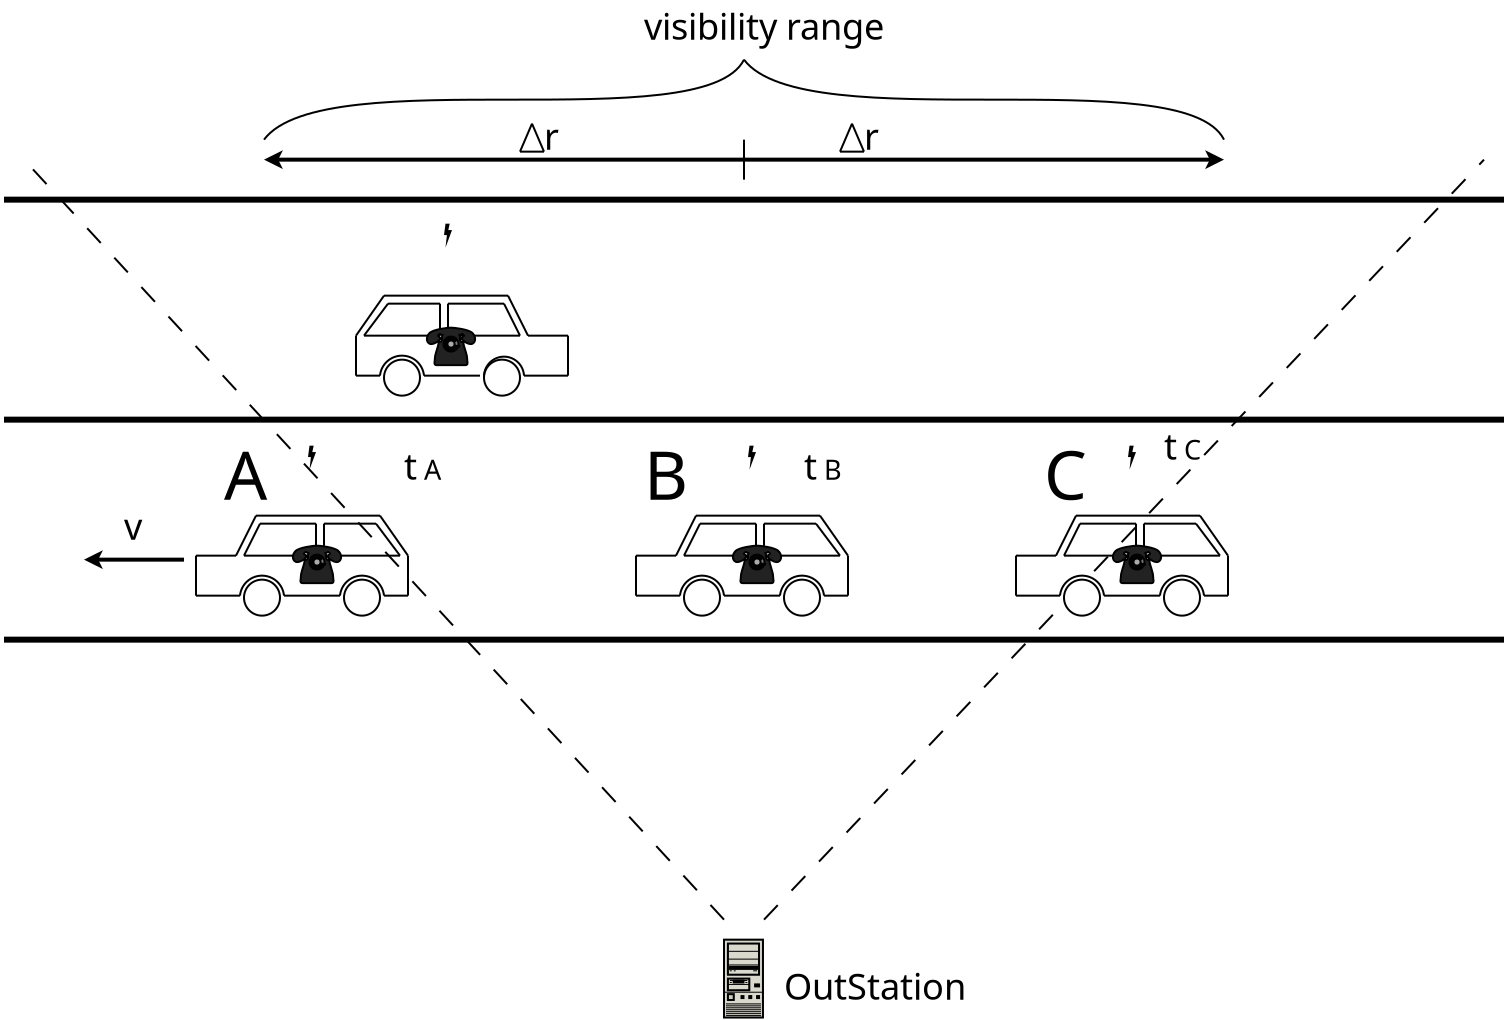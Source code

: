 <?xml version="1.0" encoding="UTF-8"?>
<dia:diagram xmlns:dia="http://www.lysator.liu.se/~alla/dia/">
  <dia:layer name="Background" visible="true" active="true">
    <dia:object type="Electronic - antenna" version="1" id="O0">
      <dia:attribute name="obj_pos">
        <dia:point val="23.5,19"/>
      </dia:attribute>
      <dia:attribute name="obj_bb">
        <dia:rectangle val="23.458,18.972;24.43,21"/>
      </dia:attribute>
      <dia:attribute name="meta">
        <dia:composite type="dict"/>
      </dia:attribute>
      <dia:attribute name="elem_corner">
        <dia:point val="23.5,19"/>
      </dia:attribute>
      <dia:attribute name="elem_width">
        <dia:real val="0.889"/>
      </dia:attribute>
      <dia:attribute name="elem_height">
        <dia:real val="2.0"/>
      </dia:attribute>
      <dia:attribute name="line_width">
        <dia:real val="0.1"/>
      </dia:attribute>
      <dia:attribute name="line_colour">
        <dia:color val="#000000"/>
      </dia:attribute>
      <dia:attribute name="fill_colour">
        <dia:color val="#ffffff"/>
      </dia:attribute>
      <dia:attribute name="show_background">
        <dia:boolean val="true"/>
      </dia:attribute>
      <dia:attribute name="line_style">
        <dia:enum val="0"/>
        <dia:real val="1"/>
      </dia:attribute>
      <dia:attribute name="flip_horizontal">
        <dia:boolean val="false"/>
      </dia:attribute>
      <dia:attribute name="flip_vertical">
        <dia:boolean val="false"/>
      </dia:attribute>
      <dia:attribute name="subscale">
        <dia:real val="1"/>
      </dia:attribute>
    </dia:object>
    <dia:object type="Network - A Miditower PC" version="1" id="O1">
      <dia:attribute name="obj_pos">
        <dia:point val="23,21"/>
      </dia:attribute>
      <dia:attribute name="obj_bb">
        <dia:rectangle val="22.95,20.95;24.997,24.944"/>
      </dia:attribute>
      <dia:attribute name="meta">
        <dia:composite type="dict"/>
      </dia:attribute>
      <dia:attribute name="elem_corner">
        <dia:point val="23,21"/>
      </dia:attribute>
      <dia:attribute name="elem_width">
        <dia:real val="1.947"/>
      </dia:attribute>
      <dia:attribute name="elem_height">
        <dia:real val="3.894"/>
      </dia:attribute>
      <dia:attribute name="line_width">
        <dia:real val="0.1"/>
      </dia:attribute>
      <dia:attribute name="line_colour">
        <dia:color val="#000000"/>
      </dia:attribute>
      <dia:attribute name="fill_colour">
        <dia:color val="#ffffff"/>
      </dia:attribute>
      <dia:attribute name="show_background">
        <dia:boolean val="true"/>
      </dia:attribute>
      <dia:attribute name="line_style">
        <dia:enum val="0"/>
        <dia:real val="1"/>
      </dia:attribute>
      <dia:attribute name="flip_horizontal">
        <dia:boolean val="false"/>
      </dia:attribute>
      <dia:attribute name="flip_vertical">
        <dia:boolean val="false"/>
      </dia:attribute>
      <dia:attribute name="subscale">
        <dia:real val="1"/>
      </dia:attribute>
    </dia:object>
    <dia:object type="Standard - Line" version="0" id="O2">
      <dia:attribute name="obj_pos">
        <dia:point val="-13,6"/>
      </dia:attribute>
      <dia:attribute name="obj_bb">
        <dia:rectangle val="-13.15,5.85;62.15,6.15"/>
      </dia:attribute>
      <dia:attribute name="conn_endpoints">
        <dia:point val="-13,6"/>
        <dia:point val="62,6"/>
      </dia:attribute>
      <dia:attribute name="numcp">
        <dia:int val="1"/>
      </dia:attribute>
      <dia:attribute name="line_width">
        <dia:real val="0.3"/>
      </dia:attribute>
    </dia:object>
    <dia:object type="Standard - Line" version="0" id="O3">
      <dia:attribute name="obj_pos">
        <dia:point val="-13,-5"/>
      </dia:attribute>
      <dia:attribute name="obj_bb">
        <dia:rectangle val="-13.15,-5.15;62.15,-4.85"/>
      </dia:attribute>
      <dia:attribute name="conn_endpoints">
        <dia:point val="-13,-5"/>
        <dia:point val="62,-5"/>
      </dia:attribute>
      <dia:attribute name="numcp">
        <dia:int val="1"/>
      </dia:attribute>
      <dia:attribute name="line_width">
        <dia:real val="0.3"/>
      </dia:attribute>
    </dia:object>
    <dia:object type="Standard - Line" version="0" id="O4">
      <dia:attribute name="obj_pos">
        <dia:point val="-13,-16"/>
      </dia:attribute>
      <dia:attribute name="obj_bb">
        <dia:rectangle val="-13.15,-16.15;62.15,-15.85"/>
      </dia:attribute>
      <dia:attribute name="conn_endpoints">
        <dia:point val="-13,-16"/>
        <dia:point val="62,-16"/>
      </dia:attribute>
      <dia:attribute name="numcp">
        <dia:int val="1"/>
      </dia:attribute>
      <dia:attribute name="line_width">
        <dia:real val="0.3"/>
      </dia:attribute>
    </dia:object>
    <dia:group>
      <dia:object type="Geometric - Perfect Circle" version="1" id="O5">
        <dia:attribute name="obj_pos">
          <dia:point val="6,-8"/>
        </dia:attribute>
        <dia:attribute name="obj_bb">
          <dia:rectangle val="5.95,-8.05;7.85,-6.15"/>
        </dia:attribute>
        <dia:attribute name="meta">
          <dia:composite type="dict"/>
        </dia:attribute>
        <dia:attribute name="elem_corner">
          <dia:point val="6,-8"/>
        </dia:attribute>
        <dia:attribute name="elem_width">
          <dia:real val="1.8"/>
        </dia:attribute>
        <dia:attribute name="elem_height">
          <dia:real val="1.8"/>
        </dia:attribute>
        <dia:attribute name="line_width">
          <dia:real val="0.1"/>
        </dia:attribute>
        <dia:attribute name="line_colour">
          <dia:color val="#000000"/>
        </dia:attribute>
        <dia:attribute name="fill_colour">
          <dia:color val="#ffffff"/>
        </dia:attribute>
        <dia:attribute name="show_background">
          <dia:boolean val="true"/>
        </dia:attribute>
        <dia:attribute name="line_style">
          <dia:enum val="0"/>
          <dia:real val="1"/>
        </dia:attribute>
        <dia:attribute name="flip_horizontal">
          <dia:boolean val="false"/>
        </dia:attribute>
        <dia:attribute name="flip_vertical">
          <dia:boolean val="false"/>
        </dia:attribute>
        <dia:attribute name="subscale">
          <dia:real val="1"/>
        </dia:attribute>
      </dia:object>
      <dia:object type="Standard - Line" version="0" id="O6">
        <dia:attribute name="obj_pos">
          <dia:point val="4.6,-7.2"/>
        </dia:attribute>
        <dia:attribute name="obj_bb">
          <dia:rectangle val="4.55,-9.25;4.65,-7.15"/>
        </dia:attribute>
        <dia:attribute name="conn_endpoints">
          <dia:point val="4.6,-7.2"/>
          <dia:point val="4.6,-9.2"/>
        </dia:attribute>
        <dia:attribute name="numcp">
          <dia:int val="1"/>
        </dia:attribute>
      </dia:object>
      <dia:object type="Standard - Line" version="0" id="O7">
        <dia:attribute name="obj_pos">
          <dia:point val="13.2,-9.2"/>
        </dia:attribute>
        <dia:attribute name="obj_bb">
          <dia:rectangle val="13.15,-9.25;15.25,-9.15"/>
        </dia:attribute>
        <dia:attribute name="conn_endpoints">
          <dia:point val="13.2,-9.2"/>
          <dia:point val="15.2,-9.2"/>
        </dia:attribute>
        <dia:attribute name="numcp">
          <dia:int val="1"/>
        </dia:attribute>
      </dia:object>
      <dia:object type="Standard - Line" version="0" id="O8">
        <dia:attribute name="obj_pos">
          <dia:point val="13.2,-9.2"/>
        </dia:attribute>
        <dia:attribute name="obj_bb">
          <dia:rectangle val="12.133,-11.267;13.267,-9.133"/>
        </dia:attribute>
        <dia:attribute name="conn_endpoints">
          <dia:point val="13.2,-9.2"/>
          <dia:point val="12.2,-11.2"/>
        </dia:attribute>
        <dia:attribute name="numcp">
          <dia:int val="1"/>
        </dia:attribute>
      </dia:object>
      <dia:object type="Standard - Line" version="0" id="O9">
        <dia:attribute name="obj_pos">
          <dia:point val="6,-11.2"/>
        </dia:attribute>
        <dia:attribute name="obj_bb">
          <dia:rectangle val="5.95,-11.25;12.25,-11.15"/>
        </dia:attribute>
        <dia:attribute name="conn_endpoints">
          <dia:point val="6,-11.2"/>
          <dia:point val="12.2,-11.2"/>
        </dia:attribute>
        <dia:attribute name="numcp">
          <dia:int val="1"/>
        </dia:attribute>
      </dia:object>
      <dia:object type="Standard - Line" version="0" id="O10">
        <dia:attribute name="obj_pos">
          <dia:point val="6,-11.2"/>
        </dia:attribute>
        <dia:attribute name="obj_bb">
          <dia:rectangle val="4.53,-11.27;6.07,-9.13"/>
        </dia:attribute>
        <dia:attribute name="conn_endpoints">
          <dia:point val="6,-11.2"/>
          <dia:point val="4.6,-9.2"/>
        </dia:attribute>
        <dia:attribute name="numcp">
          <dia:int val="1"/>
        </dia:attribute>
      </dia:object>
      <dia:object type="Standard - Line" version="0" id="O11">
        <dia:attribute name="obj_pos">
          <dia:point val="15.2,-9.2"/>
        </dia:attribute>
        <dia:attribute name="obj_bb">
          <dia:rectangle val="15.15,-9.25;15.25,-7.15"/>
        </dia:attribute>
        <dia:attribute name="conn_endpoints">
          <dia:point val="15.2,-9.2"/>
          <dia:point val="15.2,-7.2"/>
        </dia:attribute>
        <dia:attribute name="numcp">
          <dia:int val="1"/>
        </dia:attribute>
      </dia:object>
      <dia:object type="Standard - Line" version="0" id="O12">
        <dia:attribute name="obj_pos">
          <dia:point val="12.8,-9.2"/>
        </dia:attribute>
        <dia:attribute name="obj_bb">
          <dia:rectangle val="11.933,-10.867;12.867,-9.133"/>
        </dia:attribute>
        <dia:attribute name="conn_endpoints">
          <dia:point val="12.8,-9.2"/>
          <dia:point val="12,-10.8"/>
        </dia:attribute>
        <dia:attribute name="numcp">
          <dia:int val="1"/>
        </dia:attribute>
      </dia:object>
      <dia:object type="Standard - Line" version="0" id="O13">
        <dia:attribute name="obj_pos">
          <dia:point val="9.2,-10.8"/>
        </dia:attribute>
        <dia:attribute name="obj_bb">
          <dia:rectangle val="9.15,-10.85;12.05,-10.75"/>
        </dia:attribute>
        <dia:attribute name="conn_endpoints">
          <dia:point val="9.2,-10.8"/>
          <dia:point val="12,-10.8"/>
        </dia:attribute>
        <dia:attribute name="numcp">
          <dia:int val="1"/>
        </dia:attribute>
      </dia:object>
      <dia:object type="Standard - Line" version="0" id="O14">
        <dia:attribute name="obj_pos">
          <dia:point val="9.2,-10.8"/>
        </dia:attribute>
        <dia:attribute name="obj_bb">
          <dia:rectangle val="9.15,-10.85;9.25,-9.15"/>
        </dia:attribute>
        <dia:attribute name="conn_endpoints">
          <dia:point val="9.2,-10.8"/>
          <dia:point val="9.2,-9.2"/>
        </dia:attribute>
        <dia:attribute name="numcp">
          <dia:int val="1"/>
        </dia:attribute>
      </dia:object>
      <dia:object type="Standard - Line" version="0" id="O15">
        <dia:attribute name="obj_pos">
          <dia:point val="12.8,-9.2"/>
        </dia:attribute>
        <dia:attribute name="obj_bb">
          <dia:rectangle val="9.15,-9.25;12.85,-9.15"/>
        </dia:attribute>
        <dia:attribute name="conn_endpoints">
          <dia:point val="12.8,-9.2"/>
          <dia:point val="9.2,-9.2"/>
        </dia:attribute>
        <dia:attribute name="numcp">
          <dia:int val="1"/>
        </dia:attribute>
      </dia:object>
      <dia:object type="Standard - Line" version="0" id="O16">
        <dia:attribute name="obj_pos">
          <dia:point val="8.8,-10.8"/>
        </dia:attribute>
        <dia:attribute name="obj_bb">
          <dia:rectangle val="8.75,-10.85;8.85,-9.15"/>
        </dia:attribute>
        <dia:attribute name="conn_endpoints">
          <dia:point val="8.8,-10.8"/>
          <dia:point val="8.8,-9.2"/>
        </dia:attribute>
        <dia:attribute name="numcp">
          <dia:int val="1"/>
        </dia:attribute>
      </dia:object>
      <dia:object type="Standard - Line" version="0" id="O17">
        <dia:attribute name="obj_pos">
          <dia:point val="5,-9.2"/>
        </dia:attribute>
        <dia:attribute name="obj_bb">
          <dia:rectangle val="4.95,-9.25;8.85,-9.15"/>
        </dia:attribute>
        <dia:attribute name="conn_endpoints">
          <dia:point val="5,-9.2"/>
          <dia:point val="8.8,-9.2"/>
        </dia:attribute>
        <dia:attribute name="numcp">
          <dia:int val="1"/>
        </dia:attribute>
      </dia:object>
      <dia:object type="Standard - Line" version="0" id="O18">
        <dia:attribute name="obj_pos">
          <dia:point val="5,-9.2"/>
        </dia:attribute>
        <dia:attribute name="obj_bb">
          <dia:rectangle val="4.93,-10.87;6.27,-9.13"/>
        </dia:attribute>
        <dia:attribute name="conn_endpoints">
          <dia:point val="5,-9.2"/>
          <dia:point val="6.2,-10.8"/>
        </dia:attribute>
        <dia:attribute name="numcp">
          <dia:int val="1"/>
        </dia:attribute>
      </dia:object>
      <dia:object type="Standard - Line" version="0" id="O19">
        <dia:attribute name="obj_pos">
          <dia:point val="8.8,-10.8"/>
        </dia:attribute>
        <dia:attribute name="obj_bb">
          <dia:rectangle val="6.15,-10.85;8.85,-10.75"/>
        </dia:attribute>
        <dia:attribute name="conn_endpoints">
          <dia:point val="8.8,-10.8"/>
          <dia:point val="6.2,-10.8"/>
        </dia:attribute>
        <dia:attribute name="numcp">
          <dia:int val="1"/>
        </dia:attribute>
      </dia:object>
      <dia:object type="Standard - Arc" version="0" id="O20">
        <dia:attribute name="obj_pos">
          <dia:point val="5.8,-7.2"/>
        </dia:attribute>
        <dia:attribute name="obj_bb">
          <dia:rectangle val="5.75,-8.25;8.05,-7.15"/>
        </dia:attribute>
        <dia:attribute name="conn_endpoints">
          <dia:point val="5.8,-7.2"/>
          <dia:point val="8,-7.2"/>
        </dia:attribute>
        <dia:attribute name="curve_distance">
          <dia:real val="-1"/>
        </dia:attribute>
      </dia:object>
      <dia:object type="Standard - Line" version="0" id="O21">
        <dia:attribute name="obj_pos">
          <dia:point val="13,-7.2"/>
        </dia:attribute>
        <dia:attribute name="obj_bb">
          <dia:rectangle val="12.95,-7.25;15.25,-7.15"/>
        </dia:attribute>
        <dia:attribute name="conn_endpoints">
          <dia:point val="13,-7.2"/>
          <dia:point val="15.2,-7.2"/>
        </dia:attribute>
        <dia:attribute name="numcp">
          <dia:int val="1"/>
        </dia:attribute>
      </dia:object>
      <dia:object type="Standard - Line" version="0" id="O22">
        <dia:attribute name="obj_pos">
          <dia:point val="8,-7.2"/>
        </dia:attribute>
        <dia:attribute name="obj_bb">
          <dia:rectangle val="7.95,-7.25;10.85,-7.15"/>
        </dia:attribute>
        <dia:attribute name="conn_endpoints">
          <dia:point val="8,-7.2"/>
          <dia:point val="10.8,-7.2"/>
        </dia:attribute>
        <dia:attribute name="numcp">
          <dia:int val="1"/>
        </dia:attribute>
      </dia:object>
      <dia:object type="Standard - Line" version="0" id="O23">
        <dia:attribute name="obj_pos">
          <dia:point val="5.8,-7.2"/>
        </dia:attribute>
        <dia:attribute name="obj_bb">
          <dia:rectangle val="4.55,-7.25;5.85,-7.15"/>
        </dia:attribute>
        <dia:attribute name="conn_endpoints">
          <dia:point val="5.8,-7.2"/>
          <dia:point val="4.6,-7.2"/>
        </dia:attribute>
        <dia:attribute name="numcp">
          <dia:int val="1"/>
        </dia:attribute>
      </dia:object>
      <dia:object type="Geometric - Perfect Circle" version="1" id="O24">
        <dia:attribute name="obj_pos">
          <dia:point val="11,-8"/>
        </dia:attribute>
        <dia:attribute name="obj_bb">
          <dia:rectangle val="10.95,-8.05;12.85,-6.15"/>
        </dia:attribute>
        <dia:attribute name="meta">
          <dia:composite type="dict"/>
        </dia:attribute>
        <dia:attribute name="elem_corner">
          <dia:point val="11,-8"/>
        </dia:attribute>
        <dia:attribute name="elem_width">
          <dia:real val="1.8"/>
        </dia:attribute>
        <dia:attribute name="elem_height">
          <dia:real val="1.8"/>
        </dia:attribute>
        <dia:attribute name="line_width">
          <dia:real val="0.1"/>
        </dia:attribute>
        <dia:attribute name="line_colour">
          <dia:color val="#000000"/>
        </dia:attribute>
        <dia:attribute name="fill_colour">
          <dia:color val="#ffffff"/>
        </dia:attribute>
        <dia:attribute name="show_background">
          <dia:boolean val="true"/>
        </dia:attribute>
        <dia:attribute name="line_style">
          <dia:enum val="0"/>
          <dia:real val="1"/>
        </dia:attribute>
        <dia:attribute name="flip_horizontal">
          <dia:boolean val="false"/>
        </dia:attribute>
        <dia:attribute name="flip_vertical">
          <dia:boolean val="false"/>
        </dia:attribute>
        <dia:attribute name="subscale">
          <dia:real val="1"/>
        </dia:attribute>
      </dia:object>
      <dia:object type="Standard - Arc" version="0" id="O25">
        <dia:attribute name="obj_pos">
          <dia:point val="11,-7.1"/>
        </dia:attribute>
        <dia:attribute name="obj_bb">
          <dia:rectangle val="10.948,-8.2;13.052,-7.048"/>
        </dia:attribute>
        <dia:attribute name="conn_endpoints">
          <dia:point val="11,-7.1"/>
          <dia:point val="13,-7.2"/>
        </dia:attribute>
        <dia:attribute name="curve_distance">
          <dia:real val="-1"/>
        </dia:attribute>
        <dia:connections>
          <dia:connection handle="0" to="O24" connection="2"/>
        </dia:connections>
      </dia:object>
      <dia:object type="Network - A Telephone" version="1" id="O26">
        <dia:attribute name="obj_pos">
          <dia:point val="8.1,-9.6"/>
        </dia:attribute>
        <dia:attribute name="obj_bb">
          <dia:rectangle val="8.1,-9.605;10.6,-7.72"/>
        </dia:attribute>
        <dia:attribute name="meta">
          <dia:composite type="dict"/>
        </dia:attribute>
        <dia:attribute name="elem_corner">
          <dia:point val="8.1,-9.6"/>
        </dia:attribute>
        <dia:attribute name="elem_width">
          <dia:real val="2.5"/>
        </dia:attribute>
        <dia:attribute name="elem_height">
          <dia:real val="1.875"/>
        </dia:attribute>
        <dia:attribute name="line_width">
          <dia:real val="0.1"/>
        </dia:attribute>
        <dia:attribute name="line_colour">
          <dia:color val="#000000"/>
        </dia:attribute>
        <dia:attribute name="fill_colour">
          <dia:color val="#ffffff"/>
        </dia:attribute>
        <dia:attribute name="show_background">
          <dia:boolean val="true"/>
        </dia:attribute>
        <dia:attribute name="line_style">
          <dia:enum val="0"/>
          <dia:real val="1"/>
        </dia:attribute>
        <dia:attribute name="flip_horizontal">
          <dia:boolean val="false"/>
        </dia:attribute>
        <dia:attribute name="flip_vertical">
          <dia:boolean val="false"/>
        </dia:attribute>
        <dia:attribute name="subscale">
          <dia:real val="1"/>
        </dia:attribute>
      </dia:object>
      <dia:object type="Electronic - antenna" version="1" id="O27">
        <dia:attribute name="obj_pos">
          <dia:point val="8.578,-13.3"/>
        </dia:attribute>
        <dia:attribute name="obj_bb">
          <dia:rectangle val="8.536,-13.328;9.553,-11.2"/>
        </dia:attribute>
        <dia:attribute name="meta">
          <dia:composite type="dict"/>
        </dia:attribute>
        <dia:attribute name="elem_corner">
          <dia:point val="8.578,-13.3"/>
        </dia:attribute>
        <dia:attribute name="elem_width">
          <dia:real val="0.933"/>
        </dia:attribute>
        <dia:attribute name="elem_height">
          <dia:real val="2.1"/>
        </dia:attribute>
        <dia:attribute name="line_width">
          <dia:real val="0.1"/>
        </dia:attribute>
        <dia:attribute name="line_colour">
          <dia:color val="#000000"/>
        </dia:attribute>
        <dia:attribute name="fill_colour">
          <dia:color val="#ffffff"/>
        </dia:attribute>
        <dia:attribute name="show_background">
          <dia:boolean val="true"/>
        </dia:attribute>
        <dia:attribute name="line_style">
          <dia:enum val="0"/>
          <dia:real val="1"/>
        </dia:attribute>
        <dia:attribute name="flip_horizontal">
          <dia:boolean val="false"/>
        </dia:attribute>
        <dia:attribute name="flip_vertical">
          <dia:boolean val="false"/>
        </dia:attribute>
        <dia:attribute name="subscale">
          <dia:real val="1"/>
        </dia:attribute>
      </dia:object>
      <dia:object type="Network - WAN Connection" version="1" id="O28">
        <dia:attribute name="obj_pos">
          <dia:point val="9,-14.8"/>
        </dia:attribute>
        <dia:attribute name="obj_bb">
          <dia:rectangle val="8.943,-14.85;9.472,-12.665"/>
        </dia:attribute>
        <dia:attribute name="meta">
          <dia:composite type="dict"/>
        </dia:attribute>
        <dia:attribute name="elem_corner">
          <dia:point val="9,-14.8"/>
        </dia:attribute>
        <dia:attribute name="elem_width">
          <dia:real val="0.4"/>
        </dia:attribute>
        <dia:attribute name="elem_height">
          <dia:real val="1.2"/>
        </dia:attribute>
        <dia:attribute name="line_width">
          <dia:real val="0.1"/>
        </dia:attribute>
        <dia:attribute name="line_colour">
          <dia:color val="#000000"/>
        </dia:attribute>
        <dia:attribute name="fill_colour">
          <dia:color val="#ffffff"/>
        </dia:attribute>
        <dia:attribute name="show_background">
          <dia:boolean val="true"/>
        </dia:attribute>
        <dia:attribute name="line_style">
          <dia:enum val="0"/>
          <dia:real val="1"/>
        </dia:attribute>
        <dia:attribute name="padding">
          <dia:real val="0.1"/>
        </dia:attribute>
        <dia:attribute name="text">
          <dia:composite type="text">
            <dia:attribute name="string">
              <dia:string>##</dia:string>
            </dia:attribute>
            <dia:attribute name="font">
              <dia:font family="sans" style="0" name="Helvetica"/>
            </dia:attribute>
            <dia:attribute name="height">
              <dia:real val="0.8"/>
            </dia:attribute>
            <dia:attribute name="pos">
              <dia:point val="9.18,-12.918"/>
            </dia:attribute>
            <dia:attribute name="color">
              <dia:color val="#000000"/>
            </dia:attribute>
            <dia:attribute name="alignment">
              <dia:enum val="1"/>
            </dia:attribute>
          </dia:composite>
        </dia:attribute>
        <dia:attribute name="flip_horizontal">
          <dia:boolean val="false"/>
        </dia:attribute>
        <dia:attribute name="flip_vertical">
          <dia:boolean val="false"/>
        </dia:attribute>
        <dia:attribute name="subscale">
          <dia:real val="1"/>
        </dia:attribute>
      </dia:object>
    </dia:group>
    <dia:group>
      <dia:object type="Geometric - Perfect Circle" version="1" id="O29">
        <dia:attribute name="obj_pos">
          <dia:point val="-1,3"/>
        </dia:attribute>
        <dia:attribute name="obj_bb">
          <dia:rectangle val="-1.05,2.95;0.85,4.85"/>
        </dia:attribute>
        <dia:attribute name="meta">
          <dia:composite type="dict"/>
        </dia:attribute>
        <dia:attribute name="elem_corner">
          <dia:point val="-1,3"/>
        </dia:attribute>
        <dia:attribute name="elem_width">
          <dia:real val="1.8"/>
        </dia:attribute>
        <dia:attribute name="elem_height">
          <dia:real val="1.8"/>
        </dia:attribute>
        <dia:attribute name="line_width">
          <dia:real val="0.1"/>
        </dia:attribute>
        <dia:attribute name="line_colour">
          <dia:color val="#000000"/>
        </dia:attribute>
        <dia:attribute name="fill_colour">
          <dia:color val="#ffffff"/>
        </dia:attribute>
        <dia:attribute name="show_background">
          <dia:boolean val="true"/>
        </dia:attribute>
        <dia:attribute name="line_style">
          <dia:enum val="0"/>
          <dia:real val="1"/>
        </dia:attribute>
        <dia:attribute name="flip_horizontal">
          <dia:boolean val="false"/>
        </dia:attribute>
        <dia:attribute name="flip_vertical">
          <dia:boolean val="false"/>
        </dia:attribute>
        <dia:attribute name="subscale">
          <dia:real val="1"/>
        </dia:attribute>
      </dia:object>
      <dia:object type="Standard - Line" version="0" id="O30">
        <dia:attribute name="obj_pos">
          <dia:point val="-3.4,3.8"/>
        </dia:attribute>
        <dia:attribute name="obj_bb">
          <dia:rectangle val="-3.45,1.75;-3.35,3.85"/>
        </dia:attribute>
        <dia:attribute name="conn_endpoints">
          <dia:point val="-3.4,3.8"/>
          <dia:point val="-3.4,1.8"/>
        </dia:attribute>
        <dia:attribute name="numcp">
          <dia:int val="1"/>
        </dia:attribute>
      </dia:object>
      <dia:object type="Standard - Line" version="0" id="O31">
        <dia:attribute name="obj_pos">
          <dia:point val="-3.4,1.8"/>
        </dia:attribute>
        <dia:attribute name="obj_bb">
          <dia:rectangle val="-3.45,1.75;-1.35,1.85"/>
        </dia:attribute>
        <dia:attribute name="conn_endpoints">
          <dia:point val="-3.4,1.8"/>
          <dia:point val="-1.4,1.8"/>
        </dia:attribute>
        <dia:attribute name="numcp">
          <dia:int val="1"/>
        </dia:attribute>
      </dia:object>
      <dia:object type="Standard - Line" version="0" id="O32">
        <dia:attribute name="obj_pos">
          <dia:point val="-1.4,1.8"/>
        </dia:attribute>
        <dia:attribute name="obj_bb">
          <dia:rectangle val="-1.467,-0.267;-0.333,1.867"/>
        </dia:attribute>
        <dia:attribute name="conn_endpoints">
          <dia:point val="-1.4,1.8"/>
          <dia:point val="-0.4,-0.2"/>
        </dia:attribute>
        <dia:attribute name="numcp">
          <dia:int val="1"/>
        </dia:attribute>
      </dia:object>
      <dia:object type="Standard - Line" version="0" id="O33">
        <dia:attribute name="obj_pos">
          <dia:point val="-0.4,-0.2"/>
        </dia:attribute>
        <dia:attribute name="obj_bb">
          <dia:rectangle val="-0.45,-0.25;5.85,-0.15"/>
        </dia:attribute>
        <dia:attribute name="conn_endpoints">
          <dia:point val="-0.4,-0.2"/>
          <dia:point val="5.8,-0.2"/>
        </dia:attribute>
        <dia:attribute name="numcp">
          <dia:int val="1"/>
        </dia:attribute>
      </dia:object>
      <dia:object type="Standard - Line" version="0" id="O34">
        <dia:attribute name="obj_pos">
          <dia:point val="5.8,-0.2"/>
        </dia:attribute>
        <dia:attribute name="obj_bb">
          <dia:rectangle val="5.73,-0.27;7.27,1.87"/>
        </dia:attribute>
        <dia:attribute name="conn_endpoints">
          <dia:point val="5.8,-0.2"/>
          <dia:point val="7.2,1.8"/>
        </dia:attribute>
        <dia:attribute name="numcp">
          <dia:int val="1"/>
        </dia:attribute>
      </dia:object>
      <dia:object type="Standard - Line" version="0" id="O35">
        <dia:attribute name="obj_pos">
          <dia:point val="7.2,1.8"/>
        </dia:attribute>
        <dia:attribute name="obj_bb">
          <dia:rectangle val="7.15,1.75;7.25,3.85"/>
        </dia:attribute>
        <dia:attribute name="conn_endpoints">
          <dia:point val="7.2,1.8"/>
          <dia:point val="7.2,3.8"/>
        </dia:attribute>
        <dia:attribute name="numcp">
          <dia:int val="1"/>
        </dia:attribute>
      </dia:object>
      <dia:object type="Standard - Line" version="0" id="O36">
        <dia:attribute name="obj_pos">
          <dia:point val="-1,1.8"/>
        </dia:attribute>
        <dia:attribute name="obj_bb">
          <dia:rectangle val="-1.067,0.133;-0.133,1.867"/>
        </dia:attribute>
        <dia:attribute name="conn_endpoints">
          <dia:point val="-1,1.8"/>
          <dia:point val="-0.2,0.2"/>
        </dia:attribute>
        <dia:attribute name="numcp">
          <dia:int val="1"/>
        </dia:attribute>
      </dia:object>
      <dia:object type="Standard - Line" version="0" id="O37">
        <dia:attribute name="obj_pos">
          <dia:point val="-0.2,0.2"/>
        </dia:attribute>
        <dia:attribute name="obj_bb">
          <dia:rectangle val="-0.25,0.15;2.65,0.25"/>
        </dia:attribute>
        <dia:attribute name="conn_endpoints">
          <dia:point val="-0.2,0.2"/>
          <dia:point val="2.6,0.2"/>
        </dia:attribute>
        <dia:attribute name="numcp">
          <dia:int val="1"/>
        </dia:attribute>
      </dia:object>
      <dia:object type="Standard - Line" version="0" id="O38">
        <dia:attribute name="obj_pos">
          <dia:point val="2.6,0.2"/>
        </dia:attribute>
        <dia:attribute name="obj_bb">
          <dia:rectangle val="2.55,0.15;2.65,1.85"/>
        </dia:attribute>
        <dia:attribute name="conn_endpoints">
          <dia:point val="2.6,0.2"/>
          <dia:point val="2.6,1.8"/>
        </dia:attribute>
        <dia:attribute name="numcp">
          <dia:int val="1"/>
        </dia:attribute>
      </dia:object>
      <dia:object type="Standard - Line" version="0" id="O39">
        <dia:attribute name="obj_pos">
          <dia:point val="2.6,1.8"/>
        </dia:attribute>
        <dia:attribute name="obj_bb">
          <dia:rectangle val="-1.05,1.75;2.65,1.85"/>
        </dia:attribute>
        <dia:attribute name="conn_endpoints">
          <dia:point val="2.6,1.8"/>
          <dia:point val="-1,1.8"/>
        </dia:attribute>
        <dia:attribute name="numcp">
          <dia:int val="1"/>
        </dia:attribute>
      </dia:object>
      <dia:object type="Standard - Line" version="0" id="O40">
        <dia:attribute name="obj_pos">
          <dia:point val="3,0.2"/>
        </dia:attribute>
        <dia:attribute name="obj_bb">
          <dia:rectangle val="2.95,0.15;3.05,1.85"/>
        </dia:attribute>
        <dia:attribute name="conn_endpoints">
          <dia:point val="3,0.2"/>
          <dia:point val="3,1.8"/>
        </dia:attribute>
        <dia:attribute name="numcp">
          <dia:int val="1"/>
        </dia:attribute>
      </dia:object>
      <dia:object type="Standard - Line" version="0" id="O41">
        <dia:attribute name="obj_pos">
          <dia:point val="3,1.8"/>
        </dia:attribute>
        <dia:attribute name="obj_bb">
          <dia:rectangle val="2.95,1.75;6.85,1.85"/>
        </dia:attribute>
        <dia:attribute name="conn_endpoints">
          <dia:point val="3,1.8"/>
          <dia:point val="6.8,1.8"/>
        </dia:attribute>
        <dia:attribute name="numcp">
          <dia:int val="1"/>
        </dia:attribute>
      </dia:object>
      <dia:object type="Standard - Line" version="0" id="O42">
        <dia:attribute name="obj_pos">
          <dia:point val="6.8,1.8"/>
        </dia:attribute>
        <dia:attribute name="obj_bb">
          <dia:rectangle val="5.53,0.13;6.87,1.87"/>
        </dia:attribute>
        <dia:attribute name="conn_endpoints">
          <dia:point val="6.8,1.8"/>
          <dia:point val="5.6,0.2"/>
        </dia:attribute>
        <dia:attribute name="numcp">
          <dia:int val="1"/>
        </dia:attribute>
      </dia:object>
      <dia:object type="Standard - Line" version="0" id="O43">
        <dia:attribute name="obj_pos">
          <dia:point val="5.6,0.2"/>
        </dia:attribute>
        <dia:attribute name="obj_bb">
          <dia:rectangle val="2.95,0.15;5.65,0.25"/>
        </dia:attribute>
        <dia:attribute name="conn_endpoints">
          <dia:point val="5.6,0.2"/>
          <dia:point val="3,0.2"/>
        </dia:attribute>
        <dia:attribute name="numcp">
          <dia:int val="1"/>
        </dia:attribute>
      </dia:object>
      <dia:object type="Standard - Arc" version="0" id="O44">
        <dia:attribute name="obj_pos">
          <dia:point val="-1.2,3.8"/>
        </dia:attribute>
        <dia:attribute name="obj_bb">
          <dia:rectangle val="-1.25,2.75;1.05,3.85"/>
        </dia:attribute>
        <dia:attribute name="conn_endpoints">
          <dia:point val="-1.2,3.8"/>
          <dia:point val="1,3.8"/>
        </dia:attribute>
        <dia:attribute name="curve_distance">
          <dia:real val="-1"/>
        </dia:attribute>
      </dia:object>
      <dia:object type="Standard - Line" version="0" id="O45">
        <dia:attribute name="obj_pos">
          <dia:point val="-3.4,3.8"/>
        </dia:attribute>
        <dia:attribute name="obj_bb">
          <dia:rectangle val="-3.45,3.75;-1.15,3.85"/>
        </dia:attribute>
        <dia:attribute name="conn_endpoints">
          <dia:point val="-3.4,3.8"/>
          <dia:point val="-1.2,3.8"/>
        </dia:attribute>
        <dia:attribute name="numcp">
          <dia:int val="1"/>
        </dia:attribute>
      </dia:object>
      <dia:object type="Standard - Line" version="0" id="O46">
        <dia:attribute name="obj_pos">
          <dia:point val="1,3.8"/>
        </dia:attribute>
        <dia:attribute name="obj_bb">
          <dia:rectangle val="0.95,3.75;3.85,3.85"/>
        </dia:attribute>
        <dia:attribute name="conn_endpoints">
          <dia:point val="1,3.8"/>
          <dia:point val="3.8,3.8"/>
        </dia:attribute>
        <dia:attribute name="numcp">
          <dia:int val="1"/>
        </dia:attribute>
      </dia:object>
      <dia:object type="Standard - Line" version="0" id="O47">
        <dia:attribute name="obj_pos">
          <dia:point val="7.2,3.8"/>
        </dia:attribute>
        <dia:attribute name="obj_bb">
          <dia:rectangle val="5.95,3.75;7.25,3.85"/>
        </dia:attribute>
        <dia:attribute name="conn_endpoints">
          <dia:point val="7.2,3.8"/>
          <dia:point val="6,3.8"/>
        </dia:attribute>
        <dia:attribute name="numcp">
          <dia:int val="1"/>
        </dia:attribute>
      </dia:object>
      <dia:object type="Geometric - Perfect Circle" version="1" id="O48">
        <dia:attribute name="obj_pos">
          <dia:point val="4,3"/>
        </dia:attribute>
        <dia:attribute name="obj_bb">
          <dia:rectangle val="3.95,2.95;5.85,4.85"/>
        </dia:attribute>
        <dia:attribute name="meta">
          <dia:composite type="dict"/>
        </dia:attribute>
        <dia:attribute name="elem_corner">
          <dia:point val="4,3"/>
        </dia:attribute>
        <dia:attribute name="elem_width">
          <dia:real val="1.8"/>
        </dia:attribute>
        <dia:attribute name="elem_height">
          <dia:real val="1.8"/>
        </dia:attribute>
        <dia:attribute name="line_width">
          <dia:real val="0.1"/>
        </dia:attribute>
        <dia:attribute name="line_colour">
          <dia:color val="#000000"/>
        </dia:attribute>
        <dia:attribute name="fill_colour">
          <dia:color val="#ffffff"/>
        </dia:attribute>
        <dia:attribute name="show_background">
          <dia:boolean val="true"/>
        </dia:attribute>
        <dia:attribute name="line_style">
          <dia:enum val="0"/>
          <dia:real val="1"/>
        </dia:attribute>
        <dia:attribute name="flip_horizontal">
          <dia:boolean val="false"/>
        </dia:attribute>
        <dia:attribute name="flip_vertical">
          <dia:boolean val="false"/>
        </dia:attribute>
        <dia:attribute name="subscale">
          <dia:real val="1"/>
        </dia:attribute>
      </dia:object>
      <dia:object type="Standard - Arc" version="0" id="O49">
        <dia:attribute name="obj_pos">
          <dia:point val="3.8,3.8"/>
        </dia:attribute>
        <dia:attribute name="obj_bb">
          <dia:rectangle val="3.75,2.75;6.05,3.85"/>
        </dia:attribute>
        <dia:attribute name="conn_endpoints">
          <dia:point val="3.8,3.8"/>
          <dia:point val="6,3.8"/>
        </dia:attribute>
        <dia:attribute name="curve_distance">
          <dia:real val="-1"/>
        </dia:attribute>
      </dia:object>
      <dia:object type="Network - A Telephone" version="1" id="O50">
        <dia:attribute name="obj_pos">
          <dia:point val="1.4,1.3"/>
        </dia:attribute>
        <dia:attribute name="obj_bb">
          <dia:rectangle val="1.4,1.295;3.9,3.18"/>
        </dia:attribute>
        <dia:attribute name="meta">
          <dia:composite type="dict"/>
        </dia:attribute>
        <dia:attribute name="elem_corner">
          <dia:point val="1.4,1.3"/>
        </dia:attribute>
        <dia:attribute name="elem_width">
          <dia:real val="2.5"/>
        </dia:attribute>
        <dia:attribute name="elem_height">
          <dia:real val="1.875"/>
        </dia:attribute>
        <dia:attribute name="line_width">
          <dia:real val="0.1"/>
        </dia:attribute>
        <dia:attribute name="line_colour">
          <dia:color val="#000000"/>
        </dia:attribute>
        <dia:attribute name="fill_colour">
          <dia:color val="#ffffff"/>
        </dia:attribute>
        <dia:attribute name="show_background">
          <dia:boolean val="true"/>
        </dia:attribute>
        <dia:attribute name="line_style">
          <dia:enum val="0"/>
          <dia:real val="1"/>
        </dia:attribute>
        <dia:attribute name="flip_horizontal">
          <dia:boolean val="false"/>
        </dia:attribute>
        <dia:attribute name="flip_vertical">
          <dia:boolean val="false"/>
        </dia:attribute>
        <dia:attribute name="subscale">
          <dia:real val="1"/>
        </dia:attribute>
      </dia:object>
      <dia:object type="Electronic - antenna" version="1" id="O51">
        <dia:attribute name="obj_pos">
          <dia:point val="1.778,-2.3"/>
        </dia:attribute>
        <dia:attribute name="obj_bb">
          <dia:rectangle val="1.736,-2.328;2.753,-0.2"/>
        </dia:attribute>
        <dia:attribute name="meta">
          <dia:composite type="dict"/>
        </dia:attribute>
        <dia:attribute name="elem_corner">
          <dia:point val="1.778,-2.3"/>
        </dia:attribute>
        <dia:attribute name="elem_width">
          <dia:real val="0.933"/>
        </dia:attribute>
        <dia:attribute name="elem_height">
          <dia:real val="2.1"/>
        </dia:attribute>
        <dia:attribute name="line_width">
          <dia:real val="0.1"/>
        </dia:attribute>
        <dia:attribute name="line_colour">
          <dia:color val="#000000"/>
        </dia:attribute>
        <dia:attribute name="fill_colour">
          <dia:color val="#ffffff"/>
        </dia:attribute>
        <dia:attribute name="show_background">
          <dia:boolean val="true"/>
        </dia:attribute>
        <dia:attribute name="line_style">
          <dia:enum val="0"/>
          <dia:real val="1"/>
        </dia:attribute>
        <dia:attribute name="flip_horizontal">
          <dia:boolean val="false"/>
        </dia:attribute>
        <dia:attribute name="flip_vertical">
          <dia:boolean val="false"/>
        </dia:attribute>
        <dia:attribute name="subscale">
          <dia:real val="1"/>
        </dia:attribute>
      </dia:object>
      <dia:object type="Network - WAN Connection" version="1" id="O52">
        <dia:attribute name="obj_pos">
          <dia:point val="2.2,-3.7"/>
        </dia:attribute>
        <dia:attribute name="obj_bb">
          <dia:rectangle val="2.143,-3.75;2.672,-1.565"/>
        </dia:attribute>
        <dia:attribute name="meta">
          <dia:composite type="dict"/>
        </dia:attribute>
        <dia:attribute name="elem_corner">
          <dia:point val="2.2,-3.7"/>
        </dia:attribute>
        <dia:attribute name="elem_width">
          <dia:real val="0.4"/>
        </dia:attribute>
        <dia:attribute name="elem_height">
          <dia:real val="1.2"/>
        </dia:attribute>
        <dia:attribute name="line_width">
          <dia:real val="0.1"/>
        </dia:attribute>
        <dia:attribute name="line_colour">
          <dia:color val="#000000"/>
        </dia:attribute>
        <dia:attribute name="fill_colour">
          <dia:color val="#ffffff"/>
        </dia:attribute>
        <dia:attribute name="show_background">
          <dia:boolean val="true"/>
        </dia:attribute>
        <dia:attribute name="line_style">
          <dia:enum val="0"/>
          <dia:real val="1"/>
        </dia:attribute>
        <dia:attribute name="padding">
          <dia:real val="0.1"/>
        </dia:attribute>
        <dia:attribute name="text">
          <dia:composite type="text">
            <dia:attribute name="string">
              <dia:string>##</dia:string>
            </dia:attribute>
            <dia:attribute name="font">
              <dia:font family="sans" style="0" name="Helvetica"/>
            </dia:attribute>
            <dia:attribute name="height">
              <dia:real val="0.8"/>
            </dia:attribute>
            <dia:attribute name="pos">
              <dia:point val="2.38,-1.818"/>
            </dia:attribute>
            <dia:attribute name="color">
              <dia:color val="#000000"/>
            </dia:attribute>
            <dia:attribute name="alignment">
              <dia:enum val="1"/>
            </dia:attribute>
          </dia:composite>
        </dia:attribute>
        <dia:attribute name="flip_horizontal">
          <dia:boolean val="false"/>
        </dia:attribute>
        <dia:attribute name="flip_vertical">
          <dia:boolean val="false"/>
        </dia:attribute>
        <dia:attribute name="subscale">
          <dia:real val="1"/>
        </dia:attribute>
      </dia:object>
    </dia:group>
    <dia:object type="Standard - Line" version="0" id="O53">
      <dia:attribute name="obj_pos">
        <dia:point val="23,20"/>
      </dia:attribute>
      <dia:attribute name="obj_bb">
        <dia:rectangle val="-12.071,-18.071;23.071,20.071"/>
      </dia:attribute>
      <dia:attribute name="conn_endpoints">
        <dia:point val="23,20"/>
        <dia:point val="-12,-18"/>
      </dia:attribute>
      <dia:attribute name="numcp">
        <dia:int val="1"/>
      </dia:attribute>
      <dia:attribute name="line_style">
        <dia:enum val="1"/>
      </dia:attribute>
    </dia:object>
    <dia:object type="Standard - Line" version="0" id="O54">
      <dia:attribute name="obj_pos">
        <dia:point val="25,20"/>
      </dia:attribute>
      <dia:attribute name="obj_bb">
        <dia:rectangle val="24.929,-18.071;61.071,20.071"/>
      </dia:attribute>
      <dia:attribute name="conn_endpoints">
        <dia:point val="25,20"/>
        <dia:point val="61,-18"/>
      </dia:attribute>
      <dia:attribute name="numcp">
        <dia:int val="1"/>
      </dia:attribute>
      <dia:attribute name="line_style">
        <dia:enum val="1"/>
      </dia:attribute>
    </dia:object>
    <dia:group>
      <dia:object type="Geometric - Perfect Circle" version="1" id="O55">
        <dia:attribute name="obj_pos">
          <dia:point val="21,3"/>
        </dia:attribute>
        <dia:attribute name="obj_bb">
          <dia:rectangle val="20.95,2.95;22.85,4.85"/>
        </dia:attribute>
        <dia:attribute name="meta">
          <dia:composite type="dict"/>
        </dia:attribute>
        <dia:attribute name="elem_corner">
          <dia:point val="21,3"/>
        </dia:attribute>
        <dia:attribute name="elem_width">
          <dia:real val="1.8"/>
        </dia:attribute>
        <dia:attribute name="elem_height">
          <dia:real val="1.8"/>
        </dia:attribute>
        <dia:attribute name="line_width">
          <dia:real val="0.1"/>
        </dia:attribute>
        <dia:attribute name="line_colour">
          <dia:color val="#000000"/>
        </dia:attribute>
        <dia:attribute name="fill_colour">
          <dia:color val="#ffffff"/>
        </dia:attribute>
        <dia:attribute name="show_background">
          <dia:boolean val="true"/>
        </dia:attribute>
        <dia:attribute name="line_style">
          <dia:enum val="0"/>
          <dia:real val="1"/>
        </dia:attribute>
        <dia:attribute name="flip_horizontal">
          <dia:boolean val="false"/>
        </dia:attribute>
        <dia:attribute name="flip_vertical">
          <dia:boolean val="false"/>
        </dia:attribute>
        <dia:attribute name="subscale">
          <dia:real val="1"/>
        </dia:attribute>
      </dia:object>
      <dia:object type="Standard - Line" version="0" id="O56">
        <dia:attribute name="obj_pos">
          <dia:point val="18.6,3.8"/>
        </dia:attribute>
        <dia:attribute name="obj_bb">
          <dia:rectangle val="18.55,1.75;18.65,3.85"/>
        </dia:attribute>
        <dia:attribute name="conn_endpoints">
          <dia:point val="18.6,3.8"/>
          <dia:point val="18.6,1.8"/>
        </dia:attribute>
        <dia:attribute name="numcp">
          <dia:int val="1"/>
        </dia:attribute>
      </dia:object>
      <dia:object type="Standard - Line" version="0" id="O57">
        <dia:attribute name="obj_pos">
          <dia:point val="18.6,1.8"/>
        </dia:attribute>
        <dia:attribute name="obj_bb">
          <dia:rectangle val="18.55,1.75;20.65,1.85"/>
        </dia:attribute>
        <dia:attribute name="conn_endpoints">
          <dia:point val="18.6,1.8"/>
          <dia:point val="20.6,1.8"/>
        </dia:attribute>
        <dia:attribute name="numcp">
          <dia:int val="1"/>
        </dia:attribute>
      </dia:object>
      <dia:object type="Standard - Line" version="0" id="O58">
        <dia:attribute name="obj_pos">
          <dia:point val="20.6,1.8"/>
        </dia:attribute>
        <dia:attribute name="obj_bb">
          <dia:rectangle val="20.533,-0.267;21.667,1.867"/>
        </dia:attribute>
        <dia:attribute name="conn_endpoints">
          <dia:point val="20.6,1.8"/>
          <dia:point val="21.6,-0.2"/>
        </dia:attribute>
        <dia:attribute name="numcp">
          <dia:int val="1"/>
        </dia:attribute>
      </dia:object>
      <dia:object type="Standard - Line" version="0" id="O59">
        <dia:attribute name="obj_pos">
          <dia:point val="21.6,-0.2"/>
        </dia:attribute>
        <dia:attribute name="obj_bb">
          <dia:rectangle val="21.55,-0.25;27.85,-0.15"/>
        </dia:attribute>
        <dia:attribute name="conn_endpoints">
          <dia:point val="21.6,-0.2"/>
          <dia:point val="27.8,-0.2"/>
        </dia:attribute>
        <dia:attribute name="numcp">
          <dia:int val="1"/>
        </dia:attribute>
      </dia:object>
      <dia:object type="Standard - Line" version="0" id="O60">
        <dia:attribute name="obj_pos">
          <dia:point val="27.8,-0.2"/>
        </dia:attribute>
        <dia:attribute name="obj_bb">
          <dia:rectangle val="27.73,-0.27;29.27,1.87"/>
        </dia:attribute>
        <dia:attribute name="conn_endpoints">
          <dia:point val="27.8,-0.2"/>
          <dia:point val="29.2,1.8"/>
        </dia:attribute>
        <dia:attribute name="numcp">
          <dia:int val="1"/>
        </dia:attribute>
      </dia:object>
      <dia:object type="Standard - Line" version="0" id="O61">
        <dia:attribute name="obj_pos">
          <dia:point val="29.2,1.8"/>
        </dia:attribute>
        <dia:attribute name="obj_bb">
          <dia:rectangle val="29.15,1.75;29.25,3.85"/>
        </dia:attribute>
        <dia:attribute name="conn_endpoints">
          <dia:point val="29.2,1.8"/>
          <dia:point val="29.2,3.8"/>
        </dia:attribute>
        <dia:attribute name="numcp">
          <dia:int val="1"/>
        </dia:attribute>
      </dia:object>
      <dia:object type="Standard - Line" version="0" id="O62">
        <dia:attribute name="obj_pos">
          <dia:point val="21,1.8"/>
        </dia:attribute>
        <dia:attribute name="obj_bb">
          <dia:rectangle val="20.933,0.133;21.867,1.867"/>
        </dia:attribute>
        <dia:attribute name="conn_endpoints">
          <dia:point val="21,1.8"/>
          <dia:point val="21.8,0.2"/>
        </dia:attribute>
        <dia:attribute name="numcp">
          <dia:int val="1"/>
        </dia:attribute>
      </dia:object>
      <dia:object type="Standard - Line" version="0" id="O63">
        <dia:attribute name="obj_pos">
          <dia:point val="21.8,0.2"/>
        </dia:attribute>
        <dia:attribute name="obj_bb">
          <dia:rectangle val="21.75,0.15;24.65,0.25"/>
        </dia:attribute>
        <dia:attribute name="conn_endpoints">
          <dia:point val="21.8,0.2"/>
          <dia:point val="24.6,0.2"/>
        </dia:attribute>
        <dia:attribute name="numcp">
          <dia:int val="1"/>
        </dia:attribute>
      </dia:object>
      <dia:object type="Standard - Line" version="0" id="O64">
        <dia:attribute name="obj_pos">
          <dia:point val="24.6,0.2"/>
        </dia:attribute>
        <dia:attribute name="obj_bb">
          <dia:rectangle val="24.55,0.15;24.65,1.85"/>
        </dia:attribute>
        <dia:attribute name="conn_endpoints">
          <dia:point val="24.6,0.2"/>
          <dia:point val="24.6,1.8"/>
        </dia:attribute>
        <dia:attribute name="numcp">
          <dia:int val="1"/>
        </dia:attribute>
      </dia:object>
      <dia:object type="Standard - Line" version="0" id="O65">
        <dia:attribute name="obj_pos">
          <dia:point val="24.6,1.8"/>
        </dia:attribute>
        <dia:attribute name="obj_bb">
          <dia:rectangle val="20.95,1.75;24.65,1.85"/>
        </dia:attribute>
        <dia:attribute name="conn_endpoints">
          <dia:point val="24.6,1.8"/>
          <dia:point val="21,1.8"/>
        </dia:attribute>
        <dia:attribute name="numcp">
          <dia:int val="1"/>
        </dia:attribute>
      </dia:object>
      <dia:object type="Standard - Line" version="0" id="O66">
        <dia:attribute name="obj_pos">
          <dia:point val="25,0.2"/>
        </dia:attribute>
        <dia:attribute name="obj_bb">
          <dia:rectangle val="24.95,0.15;25.05,1.85"/>
        </dia:attribute>
        <dia:attribute name="conn_endpoints">
          <dia:point val="25,0.2"/>
          <dia:point val="25,1.8"/>
        </dia:attribute>
        <dia:attribute name="numcp">
          <dia:int val="1"/>
        </dia:attribute>
      </dia:object>
      <dia:object type="Standard - Line" version="0" id="O67">
        <dia:attribute name="obj_pos">
          <dia:point val="25,1.8"/>
        </dia:attribute>
        <dia:attribute name="obj_bb">
          <dia:rectangle val="24.95,1.75;28.85,1.85"/>
        </dia:attribute>
        <dia:attribute name="conn_endpoints">
          <dia:point val="25,1.8"/>
          <dia:point val="28.8,1.8"/>
        </dia:attribute>
        <dia:attribute name="numcp">
          <dia:int val="1"/>
        </dia:attribute>
      </dia:object>
      <dia:object type="Standard - Line" version="0" id="O68">
        <dia:attribute name="obj_pos">
          <dia:point val="28.8,1.8"/>
        </dia:attribute>
        <dia:attribute name="obj_bb">
          <dia:rectangle val="27.53,0.13;28.87,1.87"/>
        </dia:attribute>
        <dia:attribute name="conn_endpoints">
          <dia:point val="28.8,1.8"/>
          <dia:point val="27.6,0.2"/>
        </dia:attribute>
        <dia:attribute name="numcp">
          <dia:int val="1"/>
        </dia:attribute>
      </dia:object>
      <dia:object type="Standard - Line" version="0" id="O69">
        <dia:attribute name="obj_pos">
          <dia:point val="27.6,0.2"/>
        </dia:attribute>
        <dia:attribute name="obj_bb">
          <dia:rectangle val="24.95,0.15;27.65,0.25"/>
        </dia:attribute>
        <dia:attribute name="conn_endpoints">
          <dia:point val="27.6,0.2"/>
          <dia:point val="25,0.2"/>
        </dia:attribute>
        <dia:attribute name="numcp">
          <dia:int val="1"/>
        </dia:attribute>
      </dia:object>
      <dia:object type="Standard - Arc" version="0" id="O70">
        <dia:attribute name="obj_pos">
          <dia:point val="20.8,3.8"/>
        </dia:attribute>
        <dia:attribute name="obj_bb">
          <dia:rectangle val="20.75,2.75;23.05,3.85"/>
        </dia:attribute>
        <dia:attribute name="conn_endpoints">
          <dia:point val="20.8,3.8"/>
          <dia:point val="23,3.8"/>
        </dia:attribute>
        <dia:attribute name="curve_distance">
          <dia:real val="-1"/>
        </dia:attribute>
      </dia:object>
      <dia:object type="Standard - Line" version="0" id="O71">
        <dia:attribute name="obj_pos">
          <dia:point val="18.6,3.8"/>
        </dia:attribute>
        <dia:attribute name="obj_bb">
          <dia:rectangle val="18.55,3.75;20.85,3.85"/>
        </dia:attribute>
        <dia:attribute name="conn_endpoints">
          <dia:point val="18.6,3.8"/>
          <dia:point val="20.8,3.8"/>
        </dia:attribute>
        <dia:attribute name="numcp">
          <dia:int val="1"/>
        </dia:attribute>
      </dia:object>
      <dia:object type="Standard - Line" version="0" id="O72">
        <dia:attribute name="obj_pos">
          <dia:point val="23,3.8"/>
        </dia:attribute>
        <dia:attribute name="obj_bb">
          <dia:rectangle val="22.95,3.75;25.85,3.85"/>
        </dia:attribute>
        <dia:attribute name="conn_endpoints">
          <dia:point val="23,3.8"/>
          <dia:point val="25.8,3.8"/>
        </dia:attribute>
        <dia:attribute name="numcp">
          <dia:int val="1"/>
        </dia:attribute>
      </dia:object>
      <dia:object type="Standard - Line" version="0" id="O73">
        <dia:attribute name="obj_pos">
          <dia:point val="29.2,3.8"/>
        </dia:attribute>
        <dia:attribute name="obj_bb">
          <dia:rectangle val="27.95,3.75;29.25,3.85"/>
        </dia:attribute>
        <dia:attribute name="conn_endpoints">
          <dia:point val="29.2,3.8"/>
          <dia:point val="28,3.8"/>
        </dia:attribute>
        <dia:attribute name="numcp">
          <dia:int val="1"/>
        </dia:attribute>
      </dia:object>
      <dia:object type="Geometric - Perfect Circle" version="1" id="O74">
        <dia:attribute name="obj_pos">
          <dia:point val="26,3"/>
        </dia:attribute>
        <dia:attribute name="obj_bb">
          <dia:rectangle val="25.95,2.95;27.85,4.85"/>
        </dia:attribute>
        <dia:attribute name="meta">
          <dia:composite type="dict"/>
        </dia:attribute>
        <dia:attribute name="elem_corner">
          <dia:point val="26,3"/>
        </dia:attribute>
        <dia:attribute name="elem_width">
          <dia:real val="1.8"/>
        </dia:attribute>
        <dia:attribute name="elem_height">
          <dia:real val="1.8"/>
        </dia:attribute>
        <dia:attribute name="line_width">
          <dia:real val="0.1"/>
        </dia:attribute>
        <dia:attribute name="line_colour">
          <dia:color val="#000000"/>
        </dia:attribute>
        <dia:attribute name="fill_colour">
          <dia:color val="#ffffff"/>
        </dia:attribute>
        <dia:attribute name="show_background">
          <dia:boolean val="true"/>
        </dia:attribute>
        <dia:attribute name="line_style">
          <dia:enum val="0"/>
          <dia:real val="1"/>
        </dia:attribute>
        <dia:attribute name="flip_horizontal">
          <dia:boolean val="false"/>
        </dia:attribute>
        <dia:attribute name="flip_vertical">
          <dia:boolean val="false"/>
        </dia:attribute>
        <dia:attribute name="subscale">
          <dia:real val="1"/>
        </dia:attribute>
      </dia:object>
      <dia:object type="Standard - Arc" version="0" id="O75">
        <dia:attribute name="obj_pos">
          <dia:point val="25.8,3.8"/>
        </dia:attribute>
        <dia:attribute name="obj_bb">
          <dia:rectangle val="25.75,2.75;28.05,3.85"/>
        </dia:attribute>
        <dia:attribute name="conn_endpoints">
          <dia:point val="25.8,3.8"/>
          <dia:point val="28,3.8"/>
        </dia:attribute>
        <dia:attribute name="curve_distance">
          <dia:real val="-1"/>
        </dia:attribute>
      </dia:object>
      <dia:object type="Network - A Telephone" version="1" id="O76">
        <dia:attribute name="obj_pos">
          <dia:point val="23.4,1.3"/>
        </dia:attribute>
        <dia:attribute name="obj_bb">
          <dia:rectangle val="23.4,1.295;25.9,3.18"/>
        </dia:attribute>
        <dia:attribute name="meta">
          <dia:composite type="dict"/>
        </dia:attribute>
        <dia:attribute name="elem_corner">
          <dia:point val="23.4,1.3"/>
        </dia:attribute>
        <dia:attribute name="elem_width">
          <dia:real val="2.5"/>
        </dia:attribute>
        <dia:attribute name="elem_height">
          <dia:real val="1.875"/>
        </dia:attribute>
        <dia:attribute name="line_width">
          <dia:real val="0.1"/>
        </dia:attribute>
        <dia:attribute name="line_colour">
          <dia:color val="#000000"/>
        </dia:attribute>
        <dia:attribute name="fill_colour">
          <dia:color val="#ffffff"/>
        </dia:attribute>
        <dia:attribute name="show_background">
          <dia:boolean val="true"/>
        </dia:attribute>
        <dia:attribute name="line_style">
          <dia:enum val="0"/>
          <dia:real val="1"/>
        </dia:attribute>
        <dia:attribute name="flip_horizontal">
          <dia:boolean val="false"/>
        </dia:attribute>
        <dia:attribute name="flip_vertical">
          <dia:boolean val="false"/>
        </dia:attribute>
        <dia:attribute name="subscale">
          <dia:real val="1"/>
        </dia:attribute>
      </dia:object>
      <dia:object type="Electronic - antenna" version="1" id="O77">
        <dia:attribute name="obj_pos">
          <dia:point val="23.778,-2.3"/>
        </dia:attribute>
        <dia:attribute name="obj_bb">
          <dia:rectangle val="23.736,-2.328;24.753,-0.2"/>
        </dia:attribute>
        <dia:attribute name="meta">
          <dia:composite type="dict"/>
        </dia:attribute>
        <dia:attribute name="elem_corner">
          <dia:point val="23.778,-2.3"/>
        </dia:attribute>
        <dia:attribute name="elem_width">
          <dia:real val="0.933"/>
        </dia:attribute>
        <dia:attribute name="elem_height">
          <dia:real val="2.1"/>
        </dia:attribute>
        <dia:attribute name="line_width">
          <dia:real val="0.1"/>
        </dia:attribute>
        <dia:attribute name="line_colour">
          <dia:color val="#000000"/>
        </dia:attribute>
        <dia:attribute name="fill_colour">
          <dia:color val="#ffffff"/>
        </dia:attribute>
        <dia:attribute name="show_background">
          <dia:boolean val="true"/>
        </dia:attribute>
        <dia:attribute name="line_style">
          <dia:enum val="0"/>
          <dia:real val="1"/>
        </dia:attribute>
        <dia:attribute name="flip_horizontal">
          <dia:boolean val="false"/>
        </dia:attribute>
        <dia:attribute name="flip_vertical">
          <dia:boolean val="false"/>
        </dia:attribute>
        <dia:attribute name="subscale">
          <dia:real val="1"/>
        </dia:attribute>
      </dia:object>
      <dia:object type="Network - WAN Connection" version="1" id="O78">
        <dia:attribute name="obj_pos">
          <dia:point val="24.2,-3.7"/>
        </dia:attribute>
        <dia:attribute name="obj_bb">
          <dia:rectangle val="24.143,-3.75;24.672,-1.565"/>
        </dia:attribute>
        <dia:attribute name="meta">
          <dia:composite type="dict"/>
        </dia:attribute>
        <dia:attribute name="elem_corner">
          <dia:point val="24.2,-3.7"/>
        </dia:attribute>
        <dia:attribute name="elem_width">
          <dia:real val="0.4"/>
        </dia:attribute>
        <dia:attribute name="elem_height">
          <dia:real val="1.2"/>
        </dia:attribute>
        <dia:attribute name="line_width">
          <dia:real val="0.1"/>
        </dia:attribute>
        <dia:attribute name="line_colour">
          <dia:color val="#000000"/>
        </dia:attribute>
        <dia:attribute name="fill_colour">
          <dia:color val="#ffffff"/>
        </dia:attribute>
        <dia:attribute name="show_background">
          <dia:boolean val="true"/>
        </dia:attribute>
        <dia:attribute name="line_style">
          <dia:enum val="0"/>
          <dia:real val="1"/>
        </dia:attribute>
        <dia:attribute name="padding">
          <dia:real val="0.1"/>
        </dia:attribute>
        <dia:attribute name="text">
          <dia:composite type="text">
            <dia:attribute name="string">
              <dia:string>##</dia:string>
            </dia:attribute>
            <dia:attribute name="font">
              <dia:font family="sans" style="0" name="Helvetica"/>
            </dia:attribute>
            <dia:attribute name="height">
              <dia:real val="0.8"/>
            </dia:attribute>
            <dia:attribute name="pos">
              <dia:point val="24.38,-1.818"/>
            </dia:attribute>
            <dia:attribute name="color">
              <dia:color val="#000000"/>
            </dia:attribute>
            <dia:attribute name="alignment">
              <dia:enum val="1"/>
            </dia:attribute>
          </dia:composite>
        </dia:attribute>
        <dia:attribute name="flip_horizontal">
          <dia:boolean val="false"/>
        </dia:attribute>
        <dia:attribute name="flip_vertical">
          <dia:boolean val="false"/>
        </dia:attribute>
        <dia:attribute name="subscale">
          <dia:real val="1"/>
        </dia:attribute>
      </dia:object>
    </dia:group>
    <dia:group>
      <dia:object type="Geometric - Perfect Circle" version="1" id="O79">
        <dia:attribute name="obj_pos">
          <dia:point val="40,3"/>
        </dia:attribute>
        <dia:attribute name="obj_bb">
          <dia:rectangle val="39.95,2.95;41.85,4.85"/>
        </dia:attribute>
        <dia:attribute name="meta">
          <dia:composite type="dict"/>
        </dia:attribute>
        <dia:attribute name="elem_corner">
          <dia:point val="40,3"/>
        </dia:attribute>
        <dia:attribute name="elem_width">
          <dia:real val="1.8"/>
        </dia:attribute>
        <dia:attribute name="elem_height">
          <dia:real val="1.8"/>
        </dia:attribute>
        <dia:attribute name="line_width">
          <dia:real val="0.1"/>
        </dia:attribute>
        <dia:attribute name="line_colour">
          <dia:color val="#000000"/>
        </dia:attribute>
        <dia:attribute name="fill_colour">
          <dia:color val="#ffffff"/>
        </dia:attribute>
        <dia:attribute name="show_background">
          <dia:boolean val="true"/>
        </dia:attribute>
        <dia:attribute name="line_style">
          <dia:enum val="0"/>
          <dia:real val="1"/>
        </dia:attribute>
        <dia:attribute name="flip_horizontal">
          <dia:boolean val="false"/>
        </dia:attribute>
        <dia:attribute name="flip_vertical">
          <dia:boolean val="false"/>
        </dia:attribute>
        <dia:attribute name="subscale">
          <dia:real val="1"/>
        </dia:attribute>
      </dia:object>
      <dia:object type="Standard - Line" version="0" id="O80">
        <dia:attribute name="obj_pos">
          <dia:point val="37.6,3.8"/>
        </dia:attribute>
        <dia:attribute name="obj_bb">
          <dia:rectangle val="37.55,1.75;37.65,3.85"/>
        </dia:attribute>
        <dia:attribute name="conn_endpoints">
          <dia:point val="37.6,3.8"/>
          <dia:point val="37.6,1.8"/>
        </dia:attribute>
        <dia:attribute name="numcp">
          <dia:int val="1"/>
        </dia:attribute>
      </dia:object>
      <dia:object type="Standard - Line" version="0" id="O81">
        <dia:attribute name="obj_pos">
          <dia:point val="37.6,1.8"/>
        </dia:attribute>
        <dia:attribute name="obj_bb">
          <dia:rectangle val="37.55,1.75;39.65,1.85"/>
        </dia:attribute>
        <dia:attribute name="conn_endpoints">
          <dia:point val="37.6,1.8"/>
          <dia:point val="39.6,1.8"/>
        </dia:attribute>
        <dia:attribute name="numcp">
          <dia:int val="1"/>
        </dia:attribute>
      </dia:object>
      <dia:object type="Standard - Line" version="0" id="O82">
        <dia:attribute name="obj_pos">
          <dia:point val="39.6,1.8"/>
        </dia:attribute>
        <dia:attribute name="obj_bb">
          <dia:rectangle val="39.533,-0.267;40.667,1.867"/>
        </dia:attribute>
        <dia:attribute name="conn_endpoints">
          <dia:point val="39.6,1.8"/>
          <dia:point val="40.6,-0.2"/>
        </dia:attribute>
        <dia:attribute name="numcp">
          <dia:int val="1"/>
        </dia:attribute>
      </dia:object>
      <dia:object type="Standard - Line" version="0" id="O83">
        <dia:attribute name="obj_pos">
          <dia:point val="40.6,-0.2"/>
        </dia:attribute>
        <dia:attribute name="obj_bb">
          <dia:rectangle val="40.55,-0.25;46.85,-0.15"/>
        </dia:attribute>
        <dia:attribute name="conn_endpoints">
          <dia:point val="40.6,-0.2"/>
          <dia:point val="46.8,-0.2"/>
        </dia:attribute>
        <dia:attribute name="numcp">
          <dia:int val="1"/>
        </dia:attribute>
      </dia:object>
      <dia:object type="Standard - Line" version="0" id="O84">
        <dia:attribute name="obj_pos">
          <dia:point val="46.8,-0.2"/>
        </dia:attribute>
        <dia:attribute name="obj_bb">
          <dia:rectangle val="46.73,-0.27;48.27,1.87"/>
        </dia:attribute>
        <dia:attribute name="conn_endpoints">
          <dia:point val="46.8,-0.2"/>
          <dia:point val="48.2,1.8"/>
        </dia:attribute>
        <dia:attribute name="numcp">
          <dia:int val="1"/>
        </dia:attribute>
      </dia:object>
      <dia:object type="Standard - Line" version="0" id="O85">
        <dia:attribute name="obj_pos">
          <dia:point val="48.2,1.8"/>
        </dia:attribute>
        <dia:attribute name="obj_bb">
          <dia:rectangle val="48.15,1.75;48.25,3.85"/>
        </dia:attribute>
        <dia:attribute name="conn_endpoints">
          <dia:point val="48.2,1.8"/>
          <dia:point val="48.2,3.8"/>
        </dia:attribute>
        <dia:attribute name="numcp">
          <dia:int val="1"/>
        </dia:attribute>
      </dia:object>
      <dia:object type="Standard - Line" version="0" id="O86">
        <dia:attribute name="obj_pos">
          <dia:point val="40,1.8"/>
        </dia:attribute>
        <dia:attribute name="obj_bb">
          <dia:rectangle val="39.933,0.133;40.867,1.867"/>
        </dia:attribute>
        <dia:attribute name="conn_endpoints">
          <dia:point val="40,1.8"/>
          <dia:point val="40.8,0.2"/>
        </dia:attribute>
        <dia:attribute name="numcp">
          <dia:int val="1"/>
        </dia:attribute>
      </dia:object>
      <dia:object type="Standard - Line" version="0" id="O87">
        <dia:attribute name="obj_pos">
          <dia:point val="40.8,0.2"/>
        </dia:attribute>
        <dia:attribute name="obj_bb">
          <dia:rectangle val="40.75,0.15;43.65,0.25"/>
        </dia:attribute>
        <dia:attribute name="conn_endpoints">
          <dia:point val="40.8,0.2"/>
          <dia:point val="43.6,0.2"/>
        </dia:attribute>
        <dia:attribute name="numcp">
          <dia:int val="1"/>
        </dia:attribute>
      </dia:object>
      <dia:object type="Standard - Line" version="0" id="O88">
        <dia:attribute name="obj_pos">
          <dia:point val="43.6,0.2"/>
        </dia:attribute>
        <dia:attribute name="obj_bb">
          <dia:rectangle val="43.55,0.15;43.65,1.85"/>
        </dia:attribute>
        <dia:attribute name="conn_endpoints">
          <dia:point val="43.6,0.2"/>
          <dia:point val="43.6,1.8"/>
        </dia:attribute>
        <dia:attribute name="numcp">
          <dia:int val="1"/>
        </dia:attribute>
      </dia:object>
      <dia:object type="Standard - Line" version="0" id="O89">
        <dia:attribute name="obj_pos">
          <dia:point val="43.6,1.8"/>
        </dia:attribute>
        <dia:attribute name="obj_bb">
          <dia:rectangle val="39.95,1.75;43.65,1.85"/>
        </dia:attribute>
        <dia:attribute name="conn_endpoints">
          <dia:point val="43.6,1.8"/>
          <dia:point val="40,1.8"/>
        </dia:attribute>
        <dia:attribute name="numcp">
          <dia:int val="1"/>
        </dia:attribute>
      </dia:object>
      <dia:object type="Standard - Line" version="0" id="O90">
        <dia:attribute name="obj_pos">
          <dia:point val="44,0.2"/>
        </dia:attribute>
        <dia:attribute name="obj_bb">
          <dia:rectangle val="43.95,0.15;44.05,1.85"/>
        </dia:attribute>
        <dia:attribute name="conn_endpoints">
          <dia:point val="44,0.2"/>
          <dia:point val="44,1.8"/>
        </dia:attribute>
        <dia:attribute name="numcp">
          <dia:int val="1"/>
        </dia:attribute>
      </dia:object>
      <dia:object type="Standard - Line" version="0" id="O91">
        <dia:attribute name="obj_pos">
          <dia:point val="44,1.8"/>
        </dia:attribute>
        <dia:attribute name="obj_bb">
          <dia:rectangle val="43.95,1.75;47.85,1.85"/>
        </dia:attribute>
        <dia:attribute name="conn_endpoints">
          <dia:point val="44,1.8"/>
          <dia:point val="47.8,1.8"/>
        </dia:attribute>
        <dia:attribute name="numcp">
          <dia:int val="1"/>
        </dia:attribute>
      </dia:object>
      <dia:object type="Standard - Line" version="0" id="O92">
        <dia:attribute name="obj_pos">
          <dia:point val="47.8,1.8"/>
        </dia:attribute>
        <dia:attribute name="obj_bb">
          <dia:rectangle val="46.53,0.13;47.87,1.87"/>
        </dia:attribute>
        <dia:attribute name="conn_endpoints">
          <dia:point val="47.8,1.8"/>
          <dia:point val="46.6,0.2"/>
        </dia:attribute>
        <dia:attribute name="numcp">
          <dia:int val="1"/>
        </dia:attribute>
      </dia:object>
      <dia:object type="Standard - Line" version="0" id="O93">
        <dia:attribute name="obj_pos">
          <dia:point val="46.6,0.2"/>
        </dia:attribute>
        <dia:attribute name="obj_bb">
          <dia:rectangle val="43.95,0.15;46.65,0.25"/>
        </dia:attribute>
        <dia:attribute name="conn_endpoints">
          <dia:point val="46.6,0.2"/>
          <dia:point val="44,0.2"/>
        </dia:attribute>
        <dia:attribute name="numcp">
          <dia:int val="1"/>
        </dia:attribute>
      </dia:object>
      <dia:object type="Standard - Arc" version="0" id="O94">
        <dia:attribute name="obj_pos">
          <dia:point val="39.8,3.8"/>
        </dia:attribute>
        <dia:attribute name="obj_bb">
          <dia:rectangle val="39.75,2.75;42.05,3.85"/>
        </dia:attribute>
        <dia:attribute name="conn_endpoints">
          <dia:point val="39.8,3.8"/>
          <dia:point val="42,3.8"/>
        </dia:attribute>
        <dia:attribute name="curve_distance">
          <dia:real val="-1"/>
        </dia:attribute>
      </dia:object>
      <dia:object type="Standard - Line" version="0" id="O95">
        <dia:attribute name="obj_pos">
          <dia:point val="37.6,3.8"/>
        </dia:attribute>
        <dia:attribute name="obj_bb">
          <dia:rectangle val="37.55,3.75;39.85,3.85"/>
        </dia:attribute>
        <dia:attribute name="conn_endpoints">
          <dia:point val="37.6,3.8"/>
          <dia:point val="39.8,3.8"/>
        </dia:attribute>
        <dia:attribute name="numcp">
          <dia:int val="1"/>
        </dia:attribute>
      </dia:object>
      <dia:object type="Standard - Line" version="0" id="O96">
        <dia:attribute name="obj_pos">
          <dia:point val="42,3.8"/>
        </dia:attribute>
        <dia:attribute name="obj_bb">
          <dia:rectangle val="41.95,3.75;44.85,3.85"/>
        </dia:attribute>
        <dia:attribute name="conn_endpoints">
          <dia:point val="42,3.8"/>
          <dia:point val="44.8,3.8"/>
        </dia:attribute>
        <dia:attribute name="numcp">
          <dia:int val="1"/>
        </dia:attribute>
      </dia:object>
      <dia:object type="Standard - Line" version="0" id="O97">
        <dia:attribute name="obj_pos">
          <dia:point val="48.2,3.8"/>
        </dia:attribute>
        <dia:attribute name="obj_bb">
          <dia:rectangle val="46.95,3.75;48.25,3.85"/>
        </dia:attribute>
        <dia:attribute name="conn_endpoints">
          <dia:point val="48.2,3.8"/>
          <dia:point val="47,3.8"/>
        </dia:attribute>
        <dia:attribute name="numcp">
          <dia:int val="1"/>
        </dia:attribute>
      </dia:object>
      <dia:object type="Geometric - Perfect Circle" version="1" id="O98">
        <dia:attribute name="obj_pos">
          <dia:point val="45,3"/>
        </dia:attribute>
        <dia:attribute name="obj_bb">
          <dia:rectangle val="44.95,2.95;46.85,4.85"/>
        </dia:attribute>
        <dia:attribute name="meta">
          <dia:composite type="dict"/>
        </dia:attribute>
        <dia:attribute name="elem_corner">
          <dia:point val="45,3"/>
        </dia:attribute>
        <dia:attribute name="elem_width">
          <dia:real val="1.8"/>
        </dia:attribute>
        <dia:attribute name="elem_height">
          <dia:real val="1.8"/>
        </dia:attribute>
        <dia:attribute name="line_width">
          <dia:real val="0.1"/>
        </dia:attribute>
        <dia:attribute name="line_colour">
          <dia:color val="#000000"/>
        </dia:attribute>
        <dia:attribute name="fill_colour">
          <dia:color val="#ffffff"/>
        </dia:attribute>
        <dia:attribute name="show_background">
          <dia:boolean val="true"/>
        </dia:attribute>
        <dia:attribute name="line_style">
          <dia:enum val="0"/>
          <dia:real val="1"/>
        </dia:attribute>
        <dia:attribute name="flip_horizontal">
          <dia:boolean val="false"/>
        </dia:attribute>
        <dia:attribute name="flip_vertical">
          <dia:boolean val="false"/>
        </dia:attribute>
        <dia:attribute name="subscale">
          <dia:real val="1"/>
        </dia:attribute>
      </dia:object>
      <dia:object type="Standard - Arc" version="0" id="O99">
        <dia:attribute name="obj_pos">
          <dia:point val="44.8,3.8"/>
        </dia:attribute>
        <dia:attribute name="obj_bb">
          <dia:rectangle val="44.75,2.75;47.05,3.85"/>
        </dia:attribute>
        <dia:attribute name="conn_endpoints">
          <dia:point val="44.8,3.8"/>
          <dia:point val="47,3.8"/>
        </dia:attribute>
        <dia:attribute name="curve_distance">
          <dia:real val="-1"/>
        </dia:attribute>
      </dia:object>
      <dia:object type="Network - A Telephone" version="1" id="O100">
        <dia:attribute name="obj_pos">
          <dia:point val="42.4,1.3"/>
        </dia:attribute>
        <dia:attribute name="obj_bb">
          <dia:rectangle val="42.4,1.295;44.9,3.18"/>
        </dia:attribute>
        <dia:attribute name="meta">
          <dia:composite type="dict"/>
        </dia:attribute>
        <dia:attribute name="elem_corner">
          <dia:point val="42.4,1.3"/>
        </dia:attribute>
        <dia:attribute name="elem_width">
          <dia:real val="2.5"/>
        </dia:attribute>
        <dia:attribute name="elem_height">
          <dia:real val="1.875"/>
        </dia:attribute>
        <dia:attribute name="line_width">
          <dia:real val="0.1"/>
        </dia:attribute>
        <dia:attribute name="line_colour">
          <dia:color val="#000000"/>
        </dia:attribute>
        <dia:attribute name="fill_colour">
          <dia:color val="#ffffff"/>
        </dia:attribute>
        <dia:attribute name="show_background">
          <dia:boolean val="true"/>
        </dia:attribute>
        <dia:attribute name="line_style">
          <dia:enum val="0"/>
          <dia:real val="1"/>
        </dia:attribute>
        <dia:attribute name="flip_horizontal">
          <dia:boolean val="false"/>
        </dia:attribute>
        <dia:attribute name="flip_vertical">
          <dia:boolean val="false"/>
        </dia:attribute>
        <dia:attribute name="subscale">
          <dia:real val="1"/>
        </dia:attribute>
      </dia:object>
      <dia:object type="Electronic - antenna" version="1" id="O101">
        <dia:attribute name="obj_pos">
          <dia:point val="42.778,-2.3"/>
        </dia:attribute>
        <dia:attribute name="obj_bb">
          <dia:rectangle val="42.736,-2.328;43.753,-0.2"/>
        </dia:attribute>
        <dia:attribute name="meta">
          <dia:composite type="dict"/>
        </dia:attribute>
        <dia:attribute name="elem_corner">
          <dia:point val="42.778,-2.3"/>
        </dia:attribute>
        <dia:attribute name="elem_width">
          <dia:real val="0.933"/>
        </dia:attribute>
        <dia:attribute name="elem_height">
          <dia:real val="2.1"/>
        </dia:attribute>
        <dia:attribute name="line_width">
          <dia:real val="0.1"/>
        </dia:attribute>
        <dia:attribute name="line_colour">
          <dia:color val="#000000"/>
        </dia:attribute>
        <dia:attribute name="fill_colour">
          <dia:color val="#ffffff"/>
        </dia:attribute>
        <dia:attribute name="show_background">
          <dia:boolean val="true"/>
        </dia:attribute>
        <dia:attribute name="line_style">
          <dia:enum val="0"/>
          <dia:real val="1"/>
        </dia:attribute>
        <dia:attribute name="flip_horizontal">
          <dia:boolean val="false"/>
        </dia:attribute>
        <dia:attribute name="flip_vertical">
          <dia:boolean val="false"/>
        </dia:attribute>
        <dia:attribute name="subscale">
          <dia:real val="1"/>
        </dia:attribute>
      </dia:object>
      <dia:object type="Network - WAN Connection" version="1" id="O102">
        <dia:attribute name="obj_pos">
          <dia:point val="43.2,-3.7"/>
        </dia:attribute>
        <dia:attribute name="obj_bb">
          <dia:rectangle val="43.143,-3.75;43.672,-1.565"/>
        </dia:attribute>
        <dia:attribute name="meta">
          <dia:composite type="dict"/>
        </dia:attribute>
        <dia:attribute name="elem_corner">
          <dia:point val="43.2,-3.7"/>
        </dia:attribute>
        <dia:attribute name="elem_width">
          <dia:real val="0.4"/>
        </dia:attribute>
        <dia:attribute name="elem_height">
          <dia:real val="1.2"/>
        </dia:attribute>
        <dia:attribute name="line_width">
          <dia:real val="0.1"/>
        </dia:attribute>
        <dia:attribute name="line_colour">
          <dia:color val="#000000"/>
        </dia:attribute>
        <dia:attribute name="fill_colour">
          <dia:color val="#ffffff"/>
        </dia:attribute>
        <dia:attribute name="show_background">
          <dia:boolean val="true"/>
        </dia:attribute>
        <dia:attribute name="line_style">
          <dia:enum val="0"/>
          <dia:real val="1"/>
        </dia:attribute>
        <dia:attribute name="padding">
          <dia:real val="0.1"/>
        </dia:attribute>
        <dia:attribute name="text">
          <dia:composite type="text">
            <dia:attribute name="string">
              <dia:string>##</dia:string>
            </dia:attribute>
            <dia:attribute name="font">
              <dia:font family="sans" style="0" name="Helvetica"/>
            </dia:attribute>
            <dia:attribute name="height">
              <dia:real val="0.8"/>
            </dia:attribute>
            <dia:attribute name="pos">
              <dia:point val="43.38,-1.818"/>
            </dia:attribute>
            <dia:attribute name="color">
              <dia:color val="#000000"/>
            </dia:attribute>
            <dia:attribute name="alignment">
              <dia:enum val="1"/>
            </dia:attribute>
          </dia:composite>
        </dia:attribute>
        <dia:attribute name="flip_horizontal">
          <dia:boolean val="false"/>
        </dia:attribute>
        <dia:attribute name="flip_vertical">
          <dia:boolean val="false"/>
        </dia:attribute>
        <dia:attribute name="subscale">
          <dia:real val="1"/>
        </dia:attribute>
      </dia:object>
    </dia:group>
    <dia:object type="Standard - Text" version="1" id="O103">
      <dia:attribute name="obj_pos">
        <dia:point val="-2,-1"/>
      </dia:attribute>
      <dia:attribute name="obj_bb">
        <dia:rectangle val="-2,-4.145;0.318,-0.2"/>
      </dia:attribute>
      <dia:attribute name="text">
        <dia:composite type="text">
          <dia:attribute name="string">
            <dia:string>#A#</dia:string>
          </dia:attribute>
          <dia:attribute name="font">
            <dia:font family="sans" style="0" name="Helvetica"/>
          </dia:attribute>
          <dia:attribute name="height">
            <dia:real val="4.233"/>
          </dia:attribute>
          <dia:attribute name="pos">
            <dia:point val="-2,-1"/>
          </dia:attribute>
          <dia:attribute name="color">
            <dia:color val="#000000"/>
          </dia:attribute>
          <dia:attribute name="alignment">
            <dia:enum val="0"/>
          </dia:attribute>
        </dia:composite>
      </dia:attribute>
      <dia:attribute name="valign">
        <dia:enum val="3"/>
      </dia:attribute>
    </dia:object>
    <dia:object type="Standard - Text" version="1" id="O104">
      <dia:attribute name="obj_pos">
        <dia:point val="19,-1"/>
      </dia:attribute>
      <dia:attribute name="obj_bb">
        <dia:rectangle val="19,-4.145;21.323,-0.2"/>
      </dia:attribute>
      <dia:attribute name="text">
        <dia:composite type="text">
          <dia:attribute name="string">
            <dia:string>#B#</dia:string>
          </dia:attribute>
          <dia:attribute name="font">
            <dia:font family="sans" style="0" name="Helvetica"/>
          </dia:attribute>
          <dia:attribute name="height">
            <dia:real val="4.233"/>
          </dia:attribute>
          <dia:attribute name="pos">
            <dia:point val="19,-1"/>
          </dia:attribute>
          <dia:attribute name="color">
            <dia:color val="#000000"/>
          </dia:attribute>
          <dia:attribute name="alignment">
            <dia:enum val="0"/>
          </dia:attribute>
        </dia:composite>
      </dia:attribute>
      <dia:attribute name="valign">
        <dia:enum val="3"/>
      </dia:attribute>
    </dia:object>
    <dia:object type="Standard - Text" version="1" id="O105">
      <dia:attribute name="obj_pos">
        <dia:point val="39,-1"/>
      </dia:attribute>
      <dia:attribute name="obj_bb">
        <dia:rectangle val="39,-4.145;41.365,-0.2"/>
      </dia:attribute>
      <dia:attribute name="text">
        <dia:composite type="text">
          <dia:attribute name="string">
            <dia:string>#C#</dia:string>
          </dia:attribute>
          <dia:attribute name="font">
            <dia:font family="sans" style="0" name="Helvetica"/>
          </dia:attribute>
          <dia:attribute name="height">
            <dia:real val="4.233"/>
          </dia:attribute>
          <dia:attribute name="pos">
            <dia:point val="39,-1"/>
          </dia:attribute>
          <dia:attribute name="color">
            <dia:color val="#000000"/>
          </dia:attribute>
          <dia:attribute name="alignment">
            <dia:enum val="0"/>
          </dia:attribute>
        </dia:composite>
      </dia:attribute>
      <dia:attribute name="valign">
        <dia:enum val="3"/>
      </dia:attribute>
    </dia:object>
    <dia:object type="Standard - Text" version="1" id="O106">
      <dia:attribute name="obj_pos">
        <dia:point val="26,24"/>
      </dia:attribute>
      <dia:attribute name="obj_bb">
        <dia:rectangle val="26,22.323;35.697,24.427"/>
      </dia:attribute>
      <dia:attribute name="text">
        <dia:composite type="text">
          <dia:attribute name="string">
            <dia:string>#OutStation#</dia:string>
          </dia:attribute>
          <dia:attribute name="font">
            <dia:font family="sans" style="0" name="Helvetica"/>
          </dia:attribute>
          <dia:attribute name="height">
            <dia:real val="2.258"/>
          </dia:attribute>
          <dia:attribute name="pos">
            <dia:point val="26,24"/>
          </dia:attribute>
          <dia:attribute name="color">
            <dia:color val="#000000"/>
          </dia:attribute>
          <dia:attribute name="alignment">
            <dia:enum val="0"/>
          </dia:attribute>
        </dia:composite>
      </dia:attribute>
      <dia:attribute name="valign">
        <dia:enum val="3"/>
      </dia:attribute>
    </dia:object>
    <dia:object type="Standard - BezierLine" version="0" id="O107">
      <dia:attribute name="obj_pos">
        <dia:point val="0,-19"/>
      </dia:attribute>
      <dia:attribute name="obj_bb">
        <dia:rectangle val="-0.07,-23.067;24.067,-18.93"/>
      </dia:attribute>
      <dia:attribute name="bez_points">
        <dia:point val="0,-19"/>
        <dia:point val="3,-23"/>
        <dia:point val="22,-19"/>
        <dia:point val="24,-23"/>
      </dia:attribute>
      <dia:attribute name="corner_types">
        <dia:enum val="0"/>
        <dia:enum val="0"/>
      </dia:attribute>
    </dia:object>
    <dia:object type="Standard - BezierLine" version="0" id="O108">
      <dia:attribute name="obj_pos">
        <dia:point val="24,-23"/>
      </dia:attribute>
      <dia:attribute name="obj_bb">
        <dia:rectangle val="23.93,-23.07;48.067,-18.933"/>
      </dia:attribute>
      <dia:attribute name="bez_points">
        <dia:point val="24,-23"/>
        <dia:point val="27,-19"/>
        <dia:point val="46,-23"/>
        <dia:point val="48,-19"/>
      </dia:attribute>
      <dia:attribute name="corner_types">
        <dia:enum val="0"/>
        <dia:enum val="0"/>
      </dia:attribute>
    </dia:object>
    <dia:object type="Standard - Text" version="1" id="O109">
      <dia:attribute name="obj_pos">
        <dia:point val="19,-24"/>
      </dia:attribute>
      <dia:attribute name="obj_bb">
        <dia:rectangle val="19,-25.677;32.278,-23.573"/>
      </dia:attribute>
      <dia:attribute name="text">
        <dia:composite type="text">
          <dia:attribute name="string">
            <dia:string>#visibility range#</dia:string>
          </dia:attribute>
          <dia:attribute name="font">
            <dia:font family="sans" style="0" name="Helvetica"/>
          </dia:attribute>
          <dia:attribute name="height">
            <dia:real val="2.258"/>
          </dia:attribute>
          <dia:attribute name="pos">
            <dia:point val="19,-24"/>
          </dia:attribute>
          <dia:attribute name="color">
            <dia:color val="#000000"/>
          </dia:attribute>
          <dia:attribute name="alignment">
            <dia:enum val="0"/>
          </dia:attribute>
        </dia:composite>
      </dia:attribute>
      <dia:attribute name="valign">
        <dia:enum val="3"/>
      </dia:attribute>
    </dia:object>
    <dia:object type="Standard - Line" version="0" id="O110">
      <dia:attribute name="obj_pos">
        <dia:point val="-4,2"/>
      </dia:attribute>
      <dia:attribute name="obj_bb">
        <dia:rectangle val="-9.224,1.526;-3.9,2.474"/>
      </dia:attribute>
      <dia:attribute name="conn_endpoints">
        <dia:point val="-4,2"/>
        <dia:point val="-9,2"/>
      </dia:attribute>
      <dia:attribute name="numcp">
        <dia:int val="1"/>
      </dia:attribute>
      <dia:attribute name="line_width">
        <dia:real val="0.2"/>
      </dia:attribute>
      <dia:attribute name="end_arrow">
        <dia:enum val="22"/>
      </dia:attribute>
      <dia:attribute name="end_arrow_length">
        <dia:real val="0.5"/>
      </dia:attribute>
      <dia:attribute name="end_arrow_width">
        <dia:real val="0.5"/>
      </dia:attribute>
    </dia:object>
    <dia:object type="Standard - Text" version="1" id="O111">
      <dia:attribute name="obj_pos">
        <dia:point val="-7,1"/>
      </dia:attribute>
      <dia:attribute name="obj_bb">
        <dia:rectangle val="-7,-0.677;-5.93,1.427"/>
      </dia:attribute>
      <dia:attribute name="text">
        <dia:composite type="text">
          <dia:attribute name="string">
            <dia:string>#v#</dia:string>
          </dia:attribute>
          <dia:attribute name="font">
            <dia:font family="sans" style="0" name="Helvetica"/>
          </dia:attribute>
          <dia:attribute name="height">
            <dia:real val="2.258"/>
          </dia:attribute>
          <dia:attribute name="pos">
            <dia:point val="-7,1"/>
          </dia:attribute>
          <dia:attribute name="color">
            <dia:color val="#000000"/>
          </dia:attribute>
          <dia:attribute name="alignment">
            <dia:enum val="0"/>
          </dia:attribute>
        </dia:composite>
      </dia:attribute>
      <dia:attribute name="valign">
        <dia:enum val="3"/>
      </dia:attribute>
    </dia:object>
    <dia:object type="Standard - Text" version="1" id="O112">
      <dia:attribute name="obj_pos">
        <dia:point val="-7,0"/>
      </dia:attribute>
      <dia:attribute name="obj_bb">
        <dia:rectangle val="-7,-0.595;-7,0.152"/>
      </dia:attribute>
      <dia:attribute name="text">
        <dia:composite type="text">
          <dia:attribute name="string">
            <dia:string>##</dia:string>
          </dia:attribute>
          <dia:attribute name="font">
            <dia:font family="sans" style="0" name="Helvetica"/>
          </dia:attribute>
          <dia:attribute name="height">
            <dia:real val="0.8"/>
          </dia:attribute>
          <dia:attribute name="pos">
            <dia:point val="-7,0"/>
          </dia:attribute>
          <dia:attribute name="color">
            <dia:color val="#000000"/>
          </dia:attribute>
          <dia:attribute name="alignment">
            <dia:enum val="0"/>
          </dia:attribute>
        </dia:composite>
      </dia:attribute>
      <dia:attribute name="valign">
        <dia:enum val="3"/>
      </dia:attribute>
    </dia:object>
    <dia:object type="Standard - Text" version="1" id="O113">
      <dia:attribute name="obj_pos">
        <dia:point val="-7,1"/>
      </dia:attribute>
      <dia:attribute name="obj_bb">
        <dia:rectangle val="-7,0.405;-7,1.153"/>
      </dia:attribute>
      <dia:attribute name="text">
        <dia:composite type="text">
          <dia:attribute name="string">
            <dia:string>##</dia:string>
          </dia:attribute>
          <dia:attribute name="font">
            <dia:font family="sans" style="0" name="Helvetica"/>
          </dia:attribute>
          <dia:attribute name="height">
            <dia:real val="0.8"/>
          </dia:attribute>
          <dia:attribute name="pos">
            <dia:point val="-7,1"/>
          </dia:attribute>
          <dia:attribute name="color">
            <dia:color val="#000000"/>
          </dia:attribute>
          <dia:attribute name="alignment">
            <dia:enum val="0"/>
          </dia:attribute>
        </dia:composite>
      </dia:attribute>
      <dia:attribute name="valign">
        <dia:enum val="3"/>
      </dia:attribute>
    </dia:object>
    <dia:object type="Standard - Text" version="1" id="O114">
      <dia:attribute name="obj_pos">
        <dia:point val="7,-2"/>
      </dia:attribute>
      <dia:attribute name="obj_bb">
        <dia:rectangle val="7,-3.678;7.707,-1.573"/>
      </dia:attribute>
      <dia:attribute name="text">
        <dia:composite type="text">
          <dia:attribute name="string">
            <dia:string>#t#</dia:string>
          </dia:attribute>
          <dia:attribute name="font">
            <dia:font family="sans" style="0" name="Helvetica"/>
          </dia:attribute>
          <dia:attribute name="height">
            <dia:real val="2.258"/>
          </dia:attribute>
          <dia:attribute name="pos">
            <dia:point val="7,-2"/>
          </dia:attribute>
          <dia:attribute name="color">
            <dia:color val="#000000"/>
          </dia:attribute>
          <dia:attribute name="alignment">
            <dia:enum val="0"/>
          </dia:attribute>
        </dia:composite>
      </dia:attribute>
      <dia:attribute name="valign">
        <dia:enum val="3"/>
      </dia:attribute>
    </dia:object>
    <dia:object type="Standard - Text" version="1" id="O115">
      <dia:attribute name="obj_pos">
        <dia:point val="8,-2"/>
      </dia:attribute>
      <dia:attribute name="obj_bb">
        <dia:rectangle val="8,-3.257;8.928,-1.68"/>
      </dia:attribute>
      <dia:attribute name="text">
        <dia:composite type="text">
          <dia:attribute name="string">
            <dia:string>#A#</dia:string>
          </dia:attribute>
          <dia:attribute name="font">
            <dia:font family="sans" style="0" name="Helvetica"/>
          </dia:attribute>
          <dia:attribute name="height">
            <dia:real val="1.693"/>
          </dia:attribute>
          <dia:attribute name="pos">
            <dia:point val="8,-2"/>
          </dia:attribute>
          <dia:attribute name="color">
            <dia:color val="#000000"/>
          </dia:attribute>
          <dia:attribute name="alignment">
            <dia:enum val="0"/>
          </dia:attribute>
        </dia:composite>
      </dia:attribute>
      <dia:attribute name="valign">
        <dia:enum val="3"/>
      </dia:attribute>
    </dia:object>
    <dia:object type="Standard - Text" version="1" id="O116">
      <dia:attribute name="obj_pos">
        <dia:point val="27,-2"/>
      </dia:attribute>
      <dia:attribute name="obj_bb">
        <dia:rectangle val="27,-3.678;27.707,-1.573"/>
      </dia:attribute>
      <dia:attribute name="text">
        <dia:composite type="text">
          <dia:attribute name="string">
            <dia:string>#t#</dia:string>
          </dia:attribute>
          <dia:attribute name="font">
            <dia:font family="sans" style="0" name="Helvetica"/>
          </dia:attribute>
          <dia:attribute name="height">
            <dia:real val="2.258"/>
          </dia:attribute>
          <dia:attribute name="pos">
            <dia:point val="27,-2"/>
          </dia:attribute>
          <dia:attribute name="color">
            <dia:color val="#000000"/>
          </dia:attribute>
          <dia:attribute name="alignment">
            <dia:enum val="0"/>
          </dia:attribute>
        </dia:composite>
      </dia:attribute>
      <dia:attribute name="valign">
        <dia:enum val="3"/>
      </dia:attribute>
    </dia:object>
    <dia:object type="Standard - Text" version="1" id="O117">
      <dia:attribute name="obj_pos">
        <dia:point val="45,-3"/>
      </dia:attribute>
      <dia:attribute name="obj_bb">
        <dia:rectangle val="45,-4.678;45.708,-2.572"/>
      </dia:attribute>
      <dia:attribute name="text">
        <dia:composite type="text">
          <dia:attribute name="string">
            <dia:string>#t#</dia:string>
          </dia:attribute>
          <dia:attribute name="font">
            <dia:font family="sans" style="0" name="Helvetica"/>
          </dia:attribute>
          <dia:attribute name="height">
            <dia:real val="2.258"/>
          </dia:attribute>
          <dia:attribute name="pos">
            <dia:point val="45,-3"/>
          </dia:attribute>
          <dia:attribute name="color">
            <dia:color val="#000000"/>
          </dia:attribute>
          <dia:attribute name="alignment">
            <dia:enum val="0"/>
          </dia:attribute>
        </dia:composite>
      </dia:attribute>
      <dia:attribute name="valign">
        <dia:enum val="3"/>
      </dia:attribute>
    </dia:object>
    <dia:object type="Standard - Text" version="1" id="O118">
      <dia:attribute name="obj_pos">
        <dia:point val="28,-2"/>
      </dia:attribute>
      <dia:attribute name="obj_bb">
        <dia:rectangle val="28,-3.257;28.93,-1.68"/>
      </dia:attribute>
      <dia:attribute name="text">
        <dia:composite type="text">
          <dia:attribute name="string">
            <dia:string>#B#</dia:string>
          </dia:attribute>
          <dia:attribute name="font">
            <dia:font family="sans" style="0" name="Helvetica"/>
          </dia:attribute>
          <dia:attribute name="height">
            <dia:real val="1.693"/>
          </dia:attribute>
          <dia:attribute name="pos">
            <dia:point val="28,-2"/>
          </dia:attribute>
          <dia:attribute name="color">
            <dia:color val="#000000"/>
          </dia:attribute>
          <dia:attribute name="alignment">
            <dia:enum val="0"/>
          </dia:attribute>
        </dia:composite>
      </dia:attribute>
      <dia:attribute name="valign">
        <dia:enum val="3"/>
      </dia:attribute>
    </dia:object>
    <dia:object type="Standard - Text" version="1" id="O119">
      <dia:attribute name="obj_pos">
        <dia:point val="46,-3"/>
      </dia:attribute>
      <dia:attribute name="obj_bb">
        <dia:rectangle val="46,-4.258;46.945,-2.68"/>
      </dia:attribute>
      <dia:attribute name="text">
        <dia:composite type="text">
          <dia:attribute name="string">
            <dia:string>#C#</dia:string>
          </dia:attribute>
          <dia:attribute name="font">
            <dia:font family="sans" style="0" name="Helvetica"/>
          </dia:attribute>
          <dia:attribute name="height">
            <dia:real val="1.693"/>
          </dia:attribute>
          <dia:attribute name="pos">
            <dia:point val="46,-3"/>
          </dia:attribute>
          <dia:attribute name="color">
            <dia:color val="#000000"/>
          </dia:attribute>
          <dia:attribute name="alignment">
            <dia:enum val="0"/>
          </dia:attribute>
        </dia:composite>
      </dia:attribute>
      <dia:attribute name="valign">
        <dia:enum val="3"/>
      </dia:attribute>
    </dia:object>
    <dia:object type="Standard - Line" version="0" id="O120">
      <dia:attribute name="obj_pos">
        <dia:point val="24,-18"/>
      </dia:attribute>
      <dia:attribute name="obj_bb">
        <dia:rectangle val="-0.224,-18.474;24.1,-17.526"/>
      </dia:attribute>
      <dia:attribute name="conn_endpoints">
        <dia:point val="24,-18"/>
        <dia:point val="0,-18"/>
      </dia:attribute>
      <dia:attribute name="numcp">
        <dia:int val="1"/>
      </dia:attribute>
      <dia:attribute name="line_width">
        <dia:real val="0.2"/>
      </dia:attribute>
      <dia:attribute name="end_arrow">
        <dia:enum val="22"/>
      </dia:attribute>
      <dia:attribute name="end_arrow_length">
        <dia:real val="0.5"/>
      </dia:attribute>
      <dia:attribute name="end_arrow_width">
        <dia:real val="0.5"/>
      </dia:attribute>
    </dia:object>
    <dia:object type="Standard - Line" version="0" id="O121">
      <dia:attribute name="obj_pos">
        <dia:point val="48,-18"/>
      </dia:attribute>
      <dia:attribute name="obj_bb">
        <dia:rectangle val="23.9,-18.474;48.1,-17.526"/>
      </dia:attribute>
      <dia:attribute name="conn_endpoints">
        <dia:point val="48,-18"/>
        <dia:point val="24,-18"/>
      </dia:attribute>
      <dia:attribute name="numcp">
        <dia:int val="1"/>
      </dia:attribute>
      <dia:attribute name="line_width">
        <dia:real val="0.2"/>
      </dia:attribute>
      <dia:attribute name="start_arrow">
        <dia:enum val="22"/>
      </dia:attribute>
      <dia:attribute name="start_arrow_length">
        <dia:real val="0.5"/>
      </dia:attribute>
      <dia:attribute name="start_arrow_width">
        <dia:real val="0.5"/>
      </dia:attribute>
    </dia:object>
    <dia:object type="Standard - Line" version="0" id="O122">
      <dia:attribute name="obj_pos">
        <dia:point val="24,-17"/>
      </dia:attribute>
      <dia:attribute name="obj_bb">
        <dia:rectangle val="23.95,-19.05;24.05,-16.95"/>
      </dia:attribute>
      <dia:attribute name="conn_endpoints">
        <dia:point val="24,-17"/>
        <dia:point val="24,-19"/>
      </dia:attribute>
      <dia:attribute name="numcp">
        <dia:int val="1"/>
      </dia:attribute>
    </dia:object>
    <dia:object type="Standard - Text" version="1" id="O123">
      <dia:attribute name="obj_pos">
        <dia:point val="14,-18.5"/>
      </dia:attribute>
      <dia:attribute name="obj_bb">
        <dia:rectangle val="14,-20.177;14.742,-18.073"/>
      </dia:attribute>
      <dia:attribute name="text">
        <dia:composite type="text">
          <dia:attribute name="string">
            <dia:string>#r#</dia:string>
          </dia:attribute>
          <dia:attribute name="font">
            <dia:font family="sans" style="0" name="Helvetica"/>
          </dia:attribute>
          <dia:attribute name="height">
            <dia:real val="2.258"/>
          </dia:attribute>
          <dia:attribute name="pos">
            <dia:point val="14,-18.5"/>
          </dia:attribute>
          <dia:attribute name="color">
            <dia:color val="#000000"/>
          </dia:attribute>
          <dia:attribute name="alignment">
            <dia:enum val="0"/>
          </dia:attribute>
        </dia:composite>
      </dia:attribute>
      <dia:attribute name="valign">
        <dia:enum val="3"/>
      </dia:attribute>
    </dia:object>
    <dia:object type="Standard - Text" version="1" id="O124">
      <dia:attribute name="obj_pos">
        <dia:point val="30,-18.5"/>
      </dia:attribute>
      <dia:attribute name="obj_bb">
        <dia:rectangle val="30,-20.177;30.742,-18.073"/>
      </dia:attribute>
      <dia:attribute name="text">
        <dia:composite type="text">
          <dia:attribute name="string">
            <dia:string>#r#</dia:string>
          </dia:attribute>
          <dia:attribute name="font">
            <dia:font family="sans" style="0" name="Helvetica"/>
          </dia:attribute>
          <dia:attribute name="height">
            <dia:real val="2.258"/>
          </dia:attribute>
          <dia:attribute name="pos">
            <dia:point val="30,-18.5"/>
          </dia:attribute>
          <dia:attribute name="color">
            <dia:color val="#000000"/>
          </dia:attribute>
          <dia:attribute name="alignment">
            <dia:enum val="0"/>
          </dia:attribute>
        </dia:composite>
      </dia:attribute>
      <dia:attribute name="valign">
        <dia:enum val="3"/>
      </dia:attribute>
    </dia:object>
    <dia:group>
      <dia:object type="Standard - Line" version="0" id="O125">
        <dia:attribute name="obj_pos">
          <dia:point val="12.8,-18.4"/>
        </dia:attribute>
        <dia:attribute name="obj_bb">
          <dia:rectangle val="12.734,-19.866;13.466,-18.334"/>
        </dia:attribute>
        <dia:attribute name="conn_endpoints">
          <dia:point val="12.8,-18.4"/>
          <dia:point val="13.4,-19.8"/>
        </dia:attribute>
        <dia:attribute name="numcp">
          <dia:int val="1"/>
        </dia:attribute>
      </dia:object>
      <dia:object type="Standard - Line" version="0" id="O126">
        <dia:attribute name="obj_pos">
          <dia:point val="13.4,-19.8"/>
        </dia:attribute>
        <dia:attribute name="obj_bb">
          <dia:rectangle val="13.334,-19.866;14.066,-18.334"/>
        </dia:attribute>
        <dia:attribute name="conn_endpoints">
          <dia:point val="13.4,-19.8"/>
          <dia:point val="14,-18.4"/>
        </dia:attribute>
        <dia:attribute name="numcp">
          <dia:int val="1"/>
        </dia:attribute>
      </dia:object>
      <dia:object type="Standard - Line" version="0" id="O127">
        <dia:attribute name="obj_pos">
          <dia:point val="14,-18.4"/>
        </dia:attribute>
        <dia:attribute name="obj_bb">
          <dia:rectangle val="12.75,-18.45;14.05,-18.35"/>
        </dia:attribute>
        <dia:attribute name="conn_endpoints">
          <dia:point val="14,-18.4"/>
          <dia:point val="12.8,-18.4"/>
        </dia:attribute>
        <dia:attribute name="numcp">
          <dia:int val="1"/>
        </dia:attribute>
      </dia:object>
    </dia:group>
    <dia:group>
      <dia:object type="Standard - Line" version="0" id="O128">
        <dia:attribute name="obj_pos">
          <dia:point val="28.8,-18.4"/>
        </dia:attribute>
        <dia:attribute name="obj_bb">
          <dia:rectangle val="28.734,-19.866;29.466,-18.334"/>
        </dia:attribute>
        <dia:attribute name="conn_endpoints">
          <dia:point val="28.8,-18.4"/>
          <dia:point val="29.4,-19.8"/>
        </dia:attribute>
        <dia:attribute name="numcp">
          <dia:int val="1"/>
        </dia:attribute>
      </dia:object>
      <dia:object type="Standard - Line" version="0" id="O129">
        <dia:attribute name="obj_pos">
          <dia:point val="29.4,-19.8"/>
        </dia:attribute>
        <dia:attribute name="obj_bb">
          <dia:rectangle val="29.334,-19.866;30.066,-18.334"/>
        </dia:attribute>
        <dia:attribute name="conn_endpoints">
          <dia:point val="29.4,-19.8"/>
          <dia:point val="30,-18.4"/>
        </dia:attribute>
        <dia:attribute name="numcp">
          <dia:int val="1"/>
        </dia:attribute>
      </dia:object>
      <dia:object type="Standard - Line" version="0" id="O130">
        <dia:attribute name="obj_pos">
          <dia:point val="30,-18.4"/>
        </dia:attribute>
        <dia:attribute name="obj_bb">
          <dia:rectangle val="28.75,-18.45;30.05,-18.35"/>
        </dia:attribute>
        <dia:attribute name="conn_endpoints">
          <dia:point val="30,-18.4"/>
          <dia:point val="28.8,-18.4"/>
        </dia:attribute>
        <dia:attribute name="numcp">
          <dia:int val="1"/>
        </dia:attribute>
      </dia:object>
    </dia:group>
  </dia:layer>
</dia:diagram>
